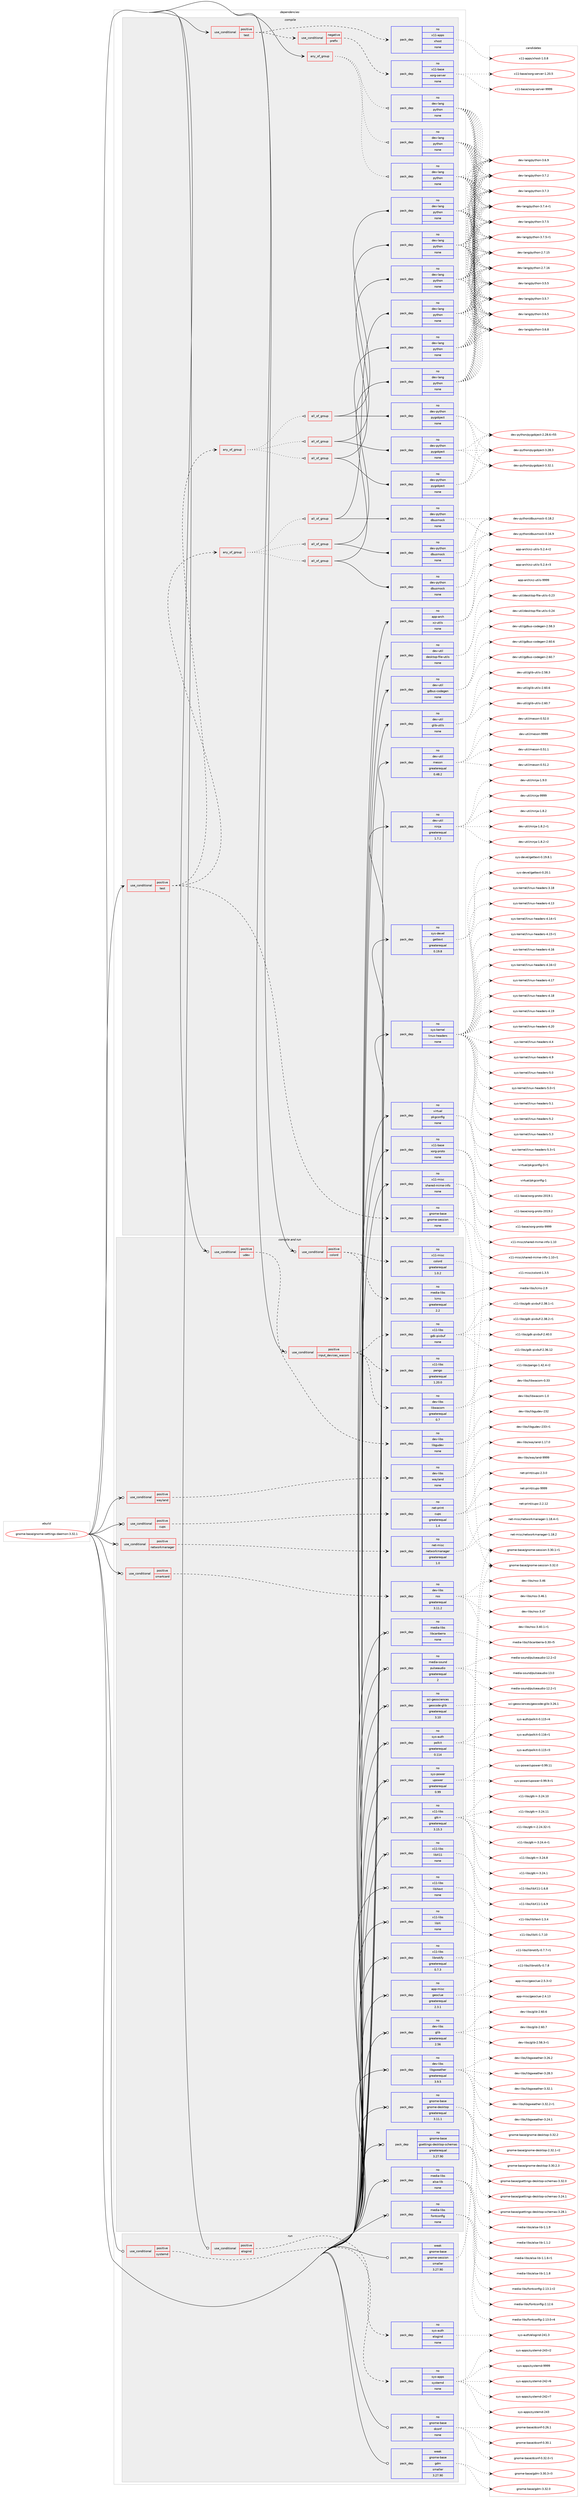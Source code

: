 digraph prolog {

# *************
# Graph options
# *************

newrank=true;
concentrate=true;
compound=true;
graph [rankdir=LR,fontname=Helvetica,fontsize=10,ranksep=1.5];#, ranksep=2.5, nodesep=0.2];
edge  [arrowhead=vee];
node  [fontname=Helvetica,fontsize=10];

# **********
# The ebuild
# **********

subgraph cluster_leftcol {
color=gray;
rank=same;
label=<<i>ebuild</i>>;
id [label="gnome-base/gnome-settings-daemon-3.32.1", color=red, width=4, href="../gnome-base/gnome-settings-daemon-3.32.1.svg"];
}

# ****************
# The dependencies
# ****************

subgraph cluster_midcol {
color=gray;
label=<<i>dependencies</i>>;
subgraph cluster_compile {
fillcolor="#eeeeee";
style=filled;
label=<<i>compile</i>>;
subgraph any12165 {
dependency745780 [label=<<TABLE BORDER="0" CELLBORDER="1" CELLSPACING="0" CELLPADDING="4"><TR><TD CELLPADDING="10">any_of_group</TD></TR></TABLE>>, shape=none, color=red];subgraph pack547663 {
dependency745781 [label=<<TABLE BORDER="0" CELLBORDER="1" CELLSPACING="0" CELLPADDING="4" WIDTH="220"><TR><TD ROWSPAN="6" CELLPADDING="30">pack_dep</TD></TR><TR><TD WIDTH="110">no</TD></TR><TR><TD>dev-lang</TD></TR><TR><TD>python</TD></TR><TR><TD>none</TD></TR><TR><TD></TD></TR></TABLE>>, shape=none, color=blue];
}
dependency745780:e -> dependency745781:w [weight=20,style="dotted",arrowhead="oinv"];
subgraph pack547664 {
dependency745782 [label=<<TABLE BORDER="0" CELLBORDER="1" CELLSPACING="0" CELLPADDING="4" WIDTH="220"><TR><TD ROWSPAN="6" CELLPADDING="30">pack_dep</TD></TR><TR><TD WIDTH="110">no</TD></TR><TR><TD>dev-lang</TD></TR><TR><TD>python</TD></TR><TR><TD>none</TD></TR><TR><TD></TD></TR></TABLE>>, shape=none, color=blue];
}
dependency745780:e -> dependency745782:w [weight=20,style="dotted",arrowhead="oinv"];
subgraph pack547665 {
dependency745783 [label=<<TABLE BORDER="0" CELLBORDER="1" CELLSPACING="0" CELLPADDING="4" WIDTH="220"><TR><TD ROWSPAN="6" CELLPADDING="30">pack_dep</TD></TR><TR><TD WIDTH="110">no</TD></TR><TR><TD>dev-lang</TD></TR><TR><TD>python</TD></TR><TR><TD>none</TD></TR><TR><TD></TD></TR></TABLE>>, shape=none, color=blue];
}
dependency745780:e -> dependency745783:w [weight=20,style="dotted",arrowhead="oinv"];
}
id:e -> dependency745780:w [weight=20,style="solid",arrowhead="vee"];
subgraph cond185565 {
dependency745784 [label=<<TABLE BORDER="0" CELLBORDER="1" CELLSPACING="0" CELLPADDING="4"><TR><TD ROWSPAN="3" CELLPADDING="10">use_conditional</TD></TR><TR><TD>positive</TD></TR><TR><TD>test</TD></TR></TABLE>>, shape=none, color=red];
subgraph any12166 {
dependency745785 [label=<<TABLE BORDER="0" CELLBORDER="1" CELLSPACING="0" CELLPADDING="4"><TR><TD CELLPADDING="10">any_of_group</TD></TR></TABLE>>, shape=none, color=red];subgraph all390 {
dependency745786 [label=<<TABLE BORDER="0" CELLBORDER="1" CELLSPACING="0" CELLPADDING="4"><TR><TD CELLPADDING="10">all_of_group</TD></TR></TABLE>>, shape=none, color=red];subgraph pack547666 {
dependency745787 [label=<<TABLE BORDER="0" CELLBORDER="1" CELLSPACING="0" CELLPADDING="4" WIDTH="220"><TR><TD ROWSPAN="6" CELLPADDING="30">pack_dep</TD></TR><TR><TD WIDTH="110">no</TD></TR><TR><TD>dev-lang</TD></TR><TR><TD>python</TD></TR><TR><TD>none</TD></TR><TR><TD></TD></TR></TABLE>>, shape=none, color=blue];
}
dependency745786:e -> dependency745787:w [weight=20,style="solid",arrowhead="inv"];
subgraph pack547667 {
dependency745788 [label=<<TABLE BORDER="0" CELLBORDER="1" CELLSPACING="0" CELLPADDING="4" WIDTH="220"><TR><TD ROWSPAN="6" CELLPADDING="30">pack_dep</TD></TR><TR><TD WIDTH="110">no</TD></TR><TR><TD>dev-python</TD></TR><TR><TD>pygobject</TD></TR><TR><TD>none</TD></TR><TR><TD></TD></TR></TABLE>>, shape=none, color=blue];
}
dependency745786:e -> dependency745788:w [weight=20,style="solid",arrowhead="inv"];
}
dependency745785:e -> dependency745786:w [weight=20,style="dotted",arrowhead="oinv"];
subgraph all391 {
dependency745789 [label=<<TABLE BORDER="0" CELLBORDER="1" CELLSPACING="0" CELLPADDING="4"><TR><TD CELLPADDING="10">all_of_group</TD></TR></TABLE>>, shape=none, color=red];subgraph pack547668 {
dependency745790 [label=<<TABLE BORDER="0" CELLBORDER="1" CELLSPACING="0" CELLPADDING="4" WIDTH="220"><TR><TD ROWSPAN="6" CELLPADDING="30">pack_dep</TD></TR><TR><TD WIDTH="110">no</TD></TR><TR><TD>dev-lang</TD></TR><TR><TD>python</TD></TR><TR><TD>none</TD></TR><TR><TD></TD></TR></TABLE>>, shape=none, color=blue];
}
dependency745789:e -> dependency745790:w [weight=20,style="solid",arrowhead="inv"];
subgraph pack547669 {
dependency745791 [label=<<TABLE BORDER="0" CELLBORDER="1" CELLSPACING="0" CELLPADDING="4" WIDTH="220"><TR><TD ROWSPAN="6" CELLPADDING="30">pack_dep</TD></TR><TR><TD WIDTH="110">no</TD></TR><TR><TD>dev-python</TD></TR><TR><TD>pygobject</TD></TR><TR><TD>none</TD></TR><TR><TD></TD></TR></TABLE>>, shape=none, color=blue];
}
dependency745789:e -> dependency745791:w [weight=20,style="solid",arrowhead="inv"];
}
dependency745785:e -> dependency745789:w [weight=20,style="dotted",arrowhead="oinv"];
subgraph all392 {
dependency745792 [label=<<TABLE BORDER="0" CELLBORDER="1" CELLSPACING="0" CELLPADDING="4"><TR><TD CELLPADDING="10">all_of_group</TD></TR></TABLE>>, shape=none, color=red];subgraph pack547670 {
dependency745793 [label=<<TABLE BORDER="0" CELLBORDER="1" CELLSPACING="0" CELLPADDING="4" WIDTH="220"><TR><TD ROWSPAN="6" CELLPADDING="30">pack_dep</TD></TR><TR><TD WIDTH="110">no</TD></TR><TR><TD>dev-lang</TD></TR><TR><TD>python</TD></TR><TR><TD>none</TD></TR><TR><TD></TD></TR></TABLE>>, shape=none, color=blue];
}
dependency745792:e -> dependency745793:w [weight=20,style="solid",arrowhead="inv"];
subgraph pack547671 {
dependency745794 [label=<<TABLE BORDER="0" CELLBORDER="1" CELLSPACING="0" CELLPADDING="4" WIDTH="220"><TR><TD ROWSPAN="6" CELLPADDING="30">pack_dep</TD></TR><TR><TD WIDTH="110">no</TD></TR><TR><TD>dev-python</TD></TR><TR><TD>pygobject</TD></TR><TR><TD>none</TD></TR><TR><TD></TD></TR></TABLE>>, shape=none, color=blue];
}
dependency745792:e -> dependency745794:w [weight=20,style="solid",arrowhead="inv"];
}
dependency745785:e -> dependency745792:w [weight=20,style="dotted",arrowhead="oinv"];
}
dependency745784:e -> dependency745785:w [weight=20,style="dashed",arrowhead="vee"];
subgraph any12167 {
dependency745795 [label=<<TABLE BORDER="0" CELLBORDER="1" CELLSPACING="0" CELLPADDING="4"><TR><TD CELLPADDING="10">any_of_group</TD></TR></TABLE>>, shape=none, color=red];subgraph all393 {
dependency745796 [label=<<TABLE BORDER="0" CELLBORDER="1" CELLSPACING="0" CELLPADDING="4"><TR><TD CELLPADDING="10">all_of_group</TD></TR></TABLE>>, shape=none, color=red];subgraph pack547672 {
dependency745797 [label=<<TABLE BORDER="0" CELLBORDER="1" CELLSPACING="0" CELLPADDING="4" WIDTH="220"><TR><TD ROWSPAN="6" CELLPADDING="30">pack_dep</TD></TR><TR><TD WIDTH="110">no</TD></TR><TR><TD>dev-lang</TD></TR><TR><TD>python</TD></TR><TR><TD>none</TD></TR><TR><TD></TD></TR></TABLE>>, shape=none, color=blue];
}
dependency745796:e -> dependency745797:w [weight=20,style="solid",arrowhead="inv"];
subgraph pack547673 {
dependency745798 [label=<<TABLE BORDER="0" CELLBORDER="1" CELLSPACING="0" CELLPADDING="4" WIDTH="220"><TR><TD ROWSPAN="6" CELLPADDING="30">pack_dep</TD></TR><TR><TD WIDTH="110">no</TD></TR><TR><TD>dev-python</TD></TR><TR><TD>dbusmock</TD></TR><TR><TD>none</TD></TR><TR><TD></TD></TR></TABLE>>, shape=none, color=blue];
}
dependency745796:e -> dependency745798:w [weight=20,style="solid",arrowhead="inv"];
}
dependency745795:e -> dependency745796:w [weight=20,style="dotted",arrowhead="oinv"];
subgraph all394 {
dependency745799 [label=<<TABLE BORDER="0" CELLBORDER="1" CELLSPACING="0" CELLPADDING="4"><TR><TD CELLPADDING="10">all_of_group</TD></TR></TABLE>>, shape=none, color=red];subgraph pack547674 {
dependency745800 [label=<<TABLE BORDER="0" CELLBORDER="1" CELLSPACING="0" CELLPADDING="4" WIDTH="220"><TR><TD ROWSPAN="6" CELLPADDING="30">pack_dep</TD></TR><TR><TD WIDTH="110">no</TD></TR><TR><TD>dev-lang</TD></TR><TR><TD>python</TD></TR><TR><TD>none</TD></TR><TR><TD></TD></TR></TABLE>>, shape=none, color=blue];
}
dependency745799:e -> dependency745800:w [weight=20,style="solid",arrowhead="inv"];
subgraph pack547675 {
dependency745801 [label=<<TABLE BORDER="0" CELLBORDER="1" CELLSPACING="0" CELLPADDING="4" WIDTH="220"><TR><TD ROWSPAN="6" CELLPADDING="30">pack_dep</TD></TR><TR><TD WIDTH="110">no</TD></TR><TR><TD>dev-python</TD></TR><TR><TD>dbusmock</TD></TR><TR><TD>none</TD></TR><TR><TD></TD></TR></TABLE>>, shape=none, color=blue];
}
dependency745799:e -> dependency745801:w [weight=20,style="solid",arrowhead="inv"];
}
dependency745795:e -> dependency745799:w [weight=20,style="dotted",arrowhead="oinv"];
subgraph all395 {
dependency745802 [label=<<TABLE BORDER="0" CELLBORDER="1" CELLSPACING="0" CELLPADDING="4"><TR><TD CELLPADDING="10">all_of_group</TD></TR></TABLE>>, shape=none, color=red];subgraph pack547676 {
dependency745803 [label=<<TABLE BORDER="0" CELLBORDER="1" CELLSPACING="0" CELLPADDING="4" WIDTH="220"><TR><TD ROWSPAN="6" CELLPADDING="30">pack_dep</TD></TR><TR><TD WIDTH="110">no</TD></TR><TR><TD>dev-lang</TD></TR><TR><TD>python</TD></TR><TR><TD>none</TD></TR><TR><TD></TD></TR></TABLE>>, shape=none, color=blue];
}
dependency745802:e -> dependency745803:w [weight=20,style="solid",arrowhead="inv"];
subgraph pack547677 {
dependency745804 [label=<<TABLE BORDER="0" CELLBORDER="1" CELLSPACING="0" CELLPADDING="4" WIDTH="220"><TR><TD ROWSPAN="6" CELLPADDING="30">pack_dep</TD></TR><TR><TD WIDTH="110">no</TD></TR><TR><TD>dev-python</TD></TR><TR><TD>dbusmock</TD></TR><TR><TD>none</TD></TR><TR><TD></TD></TR></TABLE>>, shape=none, color=blue];
}
dependency745802:e -> dependency745804:w [weight=20,style="solid",arrowhead="inv"];
}
dependency745795:e -> dependency745802:w [weight=20,style="dotted",arrowhead="oinv"];
}
dependency745784:e -> dependency745795:w [weight=20,style="dashed",arrowhead="vee"];
subgraph pack547678 {
dependency745805 [label=<<TABLE BORDER="0" CELLBORDER="1" CELLSPACING="0" CELLPADDING="4" WIDTH="220"><TR><TD ROWSPAN="6" CELLPADDING="30">pack_dep</TD></TR><TR><TD WIDTH="110">no</TD></TR><TR><TD>gnome-base</TD></TR><TR><TD>gnome-session</TD></TR><TR><TD>none</TD></TR><TR><TD></TD></TR></TABLE>>, shape=none, color=blue];
}
dependency745784:e -> dependency745805:w [weight=20,style="dashed",arrowhead="vee"];
}
id:e -> dependency745784:w [weight=20,style="solid",arrowhead="vee"];
subgraph cond185566 {
dependency745806 [label=<<TABLE BORDER="0" CELLBORDER="1" CELLSPACING="0" CELLPADDING="4"><TR><TD ROWSPAN="3" CELLPADDING="10">use_conditional</TD></TR><TR><TD>positive</TD></TR><TR><TD>test</TD></TR></TABLE>>, shape=none, color=red];
subgraph cond185567 {
dependency745807 [label=<<TABLE BORDER="0" CELLBORDER="1" CELLSPACING="0" CELLPADDING="4"><TR><TD ROWSPAN="3" CELLPADDING="10">use_conditional</TD></TR><TR><TD>negative</TD></TR><TR><TD>prefix</TD></TR></TABLE>>, shape=none, color=red];
subgraph pack547679 {
dependency745808 [label=<<TABLE BORDER="0" CELLBORDER="1" CELLSPACING="0" CELLPADDING="4" WIDTH="220"><TR><TD ROWSPAN="6" CELLPADDING="30">pack_dep</TD></TR><TR><TD WIDTH="110">no</TD></TR><TR><TD>x11-base</TD></TR><TR><TD>xorg-server</TD></TR><TR><TD>none</TD></TR><TR><TD></TD></TR></TABLE>>, shape=none, color=blue];
}
dependency745807:e -> dependency745808:w [weight=20,style="dashed",arrowhead="vee"];
}
dependency745806:e -> dependency745807:w [weight=20,style="dashed",arrowhead="vee"];
subgraph pack547680 {
dependency745809 [label=<<TABLE BORDER="0" CELLBORDER="1" CELLSPACING="0" CELLPADDING="4" WIDTH="220"><TR><TD ROWSPAN="6" CELLPADDING="30">pack_dep</TD></TR><TR><TD WIDTH="110">no</TD></TR><TR><TD>x11-apps</TD></TR><TR><TD>xhost</TD></TR><TR><TD>none</TD></TR><TR><TD></TD></TR></TABLE>>, shape=none, color=blue];
}
dependency745806:e -> dependency745809:w [weight=20,style="dashed",arrowhead="vee"];
}
id:e -> dependency745806:w [weight=20,style="solid",arrowhead="vee"];
subgraph pack547681 {
dependency745810 [label=<<TABLE BORDER="0" CELLBORDER="1" CELLSPACING="0" CELLPADDING="4" WIDTH="220"><TR><TD ROWSPAN="6" CELLPADDING="30">pack_dep</TD></TR><TR><TD WIDTH="110">no</TD></TR><TR><TD>app-arch</TD></TR><TR><TD>xz-utils</TD></TR><TR><TD>none</TD></TR><TR><TD></TD></TR></TABLE>>, shape=none, color=blue];
}
id:e -> dependency745810:w [weight=20,style="solid",arrowhead="vee"];
subgraph pack547682 {
dependency745811 [label=<<TABLE BORDER="0" CELLBORDER="1" CELLSPACING="0" CELLPADDING="4" WIDTH="220"><TR><TD ROWSPAN="6" CELLPADDING="30">pack_dep</TD></TR><TR><TD WIDTH="110">no</TD></TR><TR><TD>dev-util</TD></TR><TR><TD>desktop-file-utils</TD></TR><TR><TD>none</TD></TR><TR><TD></TD></TR></TABLE>>, shape=none, color=blue];
}
id:e -> dependency745811:w [weight=20,style="solid",arrowhead="vee"];
subgraph pack547683 {
dependency745812 [label=<<TABLE BORDER="0" CELLBORDER="1" CELLSPACING="0" CELLPADDING="4" WIDTH="220"><TR><TD ROWSPAN="6" CELLPADDING="30">pack_dep</TD></TR><TR><TD WIDTH="110">no</TD></TR><TR><TD>dev-util</TD></TR><TR><TD>gdbus-codegen</TD></TR><TR><TD>none</TD></TR><TR><TD></TD></TR></TABLE>>, shape=none, color=blue];
}
id:e -> dependency745812:w [weight=20,style="solid",arrowhead="vee"];
subgraph pack547684 {
dependency745813 [label=<<TABLE BORDER="0" CELLBORDER="1" CELLSPACING="0" CELLPADDING="4" WIDTH="220"><TR><TD ROWSPAN="6" CELLPADDING="30">pack_dep</TD></TR><TR><TD WIDTH="110">no</TD></TR><TR><TD>dev-util</TD></TR><TR><TD>glib-utils</TD></TR><TR><TD>none</TD></TR><TR><TD></TD></TR></TABLE>>, shape=none, color=blue];
}
id:e -> dependency745813:w [weight=20,style="solid",arrowhead="vee"];
subgraph pack547685 {
dependency745814 [label=<<TABLE BORDER="0" CELLBORDER="1" CELLSPACING="0" CELLPADDING="4" WIDTH="220"><TR><TD ROWSPAN="6" CELLPADDING="30">pack_dep</TD></TR><TR><TD WIDTH="110">no</TD></TR><TR><TD>dev-util</TD></TR><TR><TD>meson</TD></TR><TR><TD>greaterequal</TD></TR><TR><TD>0.48.2</TD></TR></TABLE>>, shape=none, color=blue];
}
id:e -> dependency745814:w [weight=20,style="solid",arrowhead="vee"];
subgraph pack547686 {
dependency745815 [label=<<TABLE BORDER="0" CELLBORDER="1" CELLSPACING="0" CELLPADDING="4" WIDTH="220"><TR><TD ROWSPAN="6" CELLPADDING="30">pack_dep</TD></TR><TR><TD WIDTH="110">no</TD></TR><TR><TD>dev-util</TD></TR><TR><TD>ninja</TD></TR><TR><TD>greaterequal</TD></TR><TR><TD>1.7.2</TD></TR></TABLE>>, shape=none, color=blue];
}
id:e -> dependency745815:w [weight=20,style="solid",arrowhead="vee"];
subgraph pack547687 {
dependency745816 [label=<<TABLE BORDER="0" CELLBORDER="1" CELLSPACING="0" CELLPADDING="4" WIDTH="220"><TR><TD ROWSPAN="6" CELLPADDING="30">pack_dep</TD></TR><TR><TD WIDTH="110">no</TD></TR><TR><TD>sys-devel</TD></TR><TR><TD>gettext</TD></TR><TR><TD>greaterequal</TD></TR><TR><TD>0.19.8</TD></TR></TABLE>>, shape=none, color=blue];
}
id:e -> dependency745816:w [weight=20,style="solid",arrowhead="vee"];
subgraph pack547688 {
dependency745817 [label=<<TABLE BORDER="0" CELLBORDER="1" CELLSPACING="0" CELLPADDING="4" WIDTH="220"><TR><TD ROWSPAN="6" CELLPADDING="30">pack_dep</TD></TR><TR><TD WIDTH="110">no</TD></TR><TR><TD>sys-kernel</TD></TR><TR><TD>linux-headers</TD></TR><TR><TD>none</TD></TR><TR><TD></TD></TR></TABLE>>, shape=none, color=blue];
}
id:e -> dependency745817:w [weight=20,style="solid",arrowhead="vee"];
subgraph pack547689 {
dependency745818 [label=<<TABLE BORDER="0" CELLBORDER="1" CELLSPACING="0" CELLPADDING="4" WIDTH="220"><TR><TD ROWSPAN="6" CELLPADDING="30">pack_dep</TD></TR><TR><TD WIDTH="110">no</TD></TR><TR><TD>virtual</TD></TR><TR><TD>pkgconfig</TD></TR><TR><TD>none</TD></TR><TR><TD></TD></TR></TABLE>>, shape=none, color=blue];
}
id:e -> dependency745818:w [weight=20,style="solid",arrowhead="vee"];
subgraph pack547690 {
dependency745819 [label=<<TABLE BORDER="0" CELLBORDER="1" CELLSPACING="0" CELLPADDING="4" WIDTH="220"><TR><TD ROWSPAN="6" CELLPADDING="30">pack_dep</TD></TR><TR><TD WIDTH="110">no</TD></TR><TR><TD>x11-base</TD></TR><TR><TD>xorg-proto</TD></TR><TR><TD>none</TD></TR><TR><TD></TD></TR></TABLE>>, shape=none, color=blue];
}
id:e -> dependency745819:w [weight=20,style="solid",arrowhead="vee"];
subgraph pack547691 {
dependency745820 [label=<<TABLE BORDER="0" CELLBORDER="1" CELLSPACING="0" CELLPADDING="4" WIDTH="220"><TR><TD ROWSPAN="6" CELLPADDING="30">pack_dep</TD></TR><TR><TD WIDTH="110">no</TD></TR><TR><TD>x11-misc</TD></TR><TR><TD>shared-mime-info</TD></TR><TR><TD>none</TD></TR><TR><TD></TD></TR></TABLE>>, shape=none, color=blue];
}
id:e -> dependency745820:w [weight=20,style="solid",arrowhead="vee"];
}
subgraph cluster_compileandrun {
fillcolor="#eeeeee";
style=filled;
label=<<i>compile and run</i>>;
subgraph cond185568 {
dependency745821 [label=<<TABLE BORDER="0" CELLBORDER="1" CELLSPACING="0" CELLPADDING="4"><TR><TD ROWSPAN="3" CELLPADDING="10">use_conditional</TD></TR><TR><TD>positive</TD></TR><TR><TD>colord</TD></TR></TABLE>>, shape=none, color=red];
subgraph pack547692 {
dependency745822 [label=<<TABLE BORDER="0" CELLBORDER="1" CELLSPACING="0" CELLPADDING="4" WIDTH="220"><TR><TD ROWSPAN="6" CELLPADDING="30">pack_dep</TD></TR><TR><TD WIDTH="110">no</TD></TR><TR><TD>x11-misc</TD></TR><TR><TD>colord</TD></TR><TR><TD>greaterequal</TD></TR><TR><TD>1.0.2</TD></TR></TABLE>>, shape=none, color=blue];
}
dependency745821:e -> dependency745822:w [weight=20,style="dashed",arrowhead="vee"];
subgraph pack547693 {
dependency745823 [label=<<TABLE BORDER="0" CELLBORDER="1" CELLSPACING="0" CELLPADDING="4" WIDTH="220"><TR><TD ROWSPAN="6" CELLPADDING="30">pack_dep</TD></TR><TR><TD WIDTH="110">no</TD></TR><TR><TD>media-libs</TD></TR><TR><TD>lcms</TD></TR><TR><TD>greaterequal</TD></TR><TR><TD>2.2</TD></TR></TABLE>>, shape=none, color=blue];
}
dependency745821:e -> dependency745823:w [weight=20,style="dashed",arrowhead="vee"];
}
id:e -> dependency745821:w [weight=20,style="solid",arrowhead="odotvee"];
subgraph cond185569 {
dependency745824 [label=<<TABLE BORDER="0" CELLBORDER="1" CELLSPACING="0" CELLPADDING="4"><TR><TD ROWSPAN="3" CELLPADDING="10">use_conditional</TD></TR><TR><TD>positive</TD></TR><TR><TD>cups</TD></TR></TABLE>>, shape=none, color=red];
subgraph pack547694 {
dependency745825 [label=<<TABLE BORDER="0" CELLBORDER="1" CELLSPACING="0" CELLPADDING="4" WIDTH="220"><TR><TD ROWSPAN="6" CELLPADDING="30">pack_dep</TD></TR><TR><TD WIDTH="110">no</TD></TR><TR><TD>net-print</TD></TR><TR><TD>cups</TD></TR><TR><TD>greaterequal</TD></TR><TR><TD>1.4</TD></TR></TABLE>>, shape=none, color=blue];
}
dependency745824:e -> dependency745825:w [weight=20,style="dashed",arrowhead="vee"];
}
id:e -> dependency745824:w [weight=20,style="solid",arrowhead="odotvee"];
subgraph cond185570 {
dependency745826 [label=<<TABLE BORDER="0" CELLBORDER="1" CELLSPACING="0" CELLPADDING="4"><TR><TD ROWSPAN="3" CELLPADDING="10">use_conditional</TD></TR><TR><TD>positive</TD></TR><TR><TD>input_devices_wacom</TD></TR></TABLE>>, shape=none, color=red];
subgraph pack547695 {
dependency745827 [label=<<TABLE BORDER="0" CELLBORDER="1" CELLSPACING="0" CELLPADDING="4" WIDTH="220"><TR><TD ROWSPAN="6" CELLPADDING="30">pack_dep</TD></TR><TR><TD WIDTH="110">no</TD></TR><TR><TD>dev-libs</TD></TR><TR><TD>libwacom</TD></TR><TR><TD>greaterequal</TD></TR><TR><TD>0.7</TD></TR></TABLE>>, shape=none, color=blue];
}
dependency745826:e -> dependency745827:w [weight=20,style="dashed",arrowhead="vee"];
subgraph pack547696 {
dependency745828 [label=<<TABLE BORDER="0" CELLBORDER="1" CELLSPACING="0" CELLPADDING="4" WIDTH="220"><TR><TD ROWSPAN="6" CELLPADDING="30">pack_dep</TD></TR><TR><TD WIDTH="110">no</TD></TR><TR><TD>x11-libs</TD></TR><TR><TD>pango</TD></TR><TR><TD>greaterequal</TD></TR><TR><TD>1.20.0</TD></TR></TABLE>>, shape=none, color=blue];
}
dependency745826:e -> dependency745828:w [weight=20,style="dashed",arrowhead="vee"];
subgraph pack547697 {
dependency745829 [label=<<TABLE BORDER="0" CELLBORDER="1" CELLSPACING="0" CELLPADDING="4" WIDTH="220"><TR><TD ROWSPAN="6" CELLPADDING="30">pack_dep</TD></TR><TR><TD WIDTH="110">no</TD></TR><TR><TD>x11-libs</TD></TR><TR><TD>gdk-pixbuf</TD></TR><TR><TD>none</TD></TR><TR><TD></TD></TR></TABLE>>, shape=none, color=blue];
}
dependency745826:e -> dependency745829:w [weight=20,style="dashed",arrowhead="vee"];
}
id:e -> dependency745826:w [weight=20,style="solid",arrowhead="odotvee"];
subgraph cond185571 {
dependency745830 [label=<<TABLE BORDER="0" CELLBORDER="1" CELLSPACING="0" CELLPADDING="4"><TR><TD ROWSPAN="3" CELLPADDING="10">use_conditional</TD></TR><TR><TD>positive</TD></TR><TR><TD>networkmanager</TD></TR></TABLE>>, shape=none, color=red];
subgraph pack547698 {
dependency745831 [label=<<TABLE BORDER="0" CELLBORDER="1" CELLSPACING="0" CELLPADDING="4" WIDTH="220"><TR><TD ROWSPAN="6" CELLPADDING="30">pack_dep</TD></TR><TR><TD WIDTH="110">no</TD></TR><TR><TD>net-misc</TD></TR><TR><TD>networkmanager</TD></TR><TR><TD>greaterequal</TD></TR><TR><TD>1.0</TD></TR></TABLE>>, shape=none, color=blue];
}
dependency745830:e -> dependency745831:w [weight=20,style="dashed",arrowhead="vee"];
}
id:e -> dependency745830:w [weight=20,style="solid",arrowhead="odotvee"];
subgraph cond185572 {
dependency745832 [label=<<TABLE BORDER="0" CELLBORDER="1" CELLSPACING="0" CELLPADDING="4"><TR><TD ROWSPAN="3" CELLPADDING="10">use_conditional</TD></TR><TR><TD>positive</TD></TR><TR><TD>smartcard</TD></TR></TABLE>>, shape=none, color=red];
subgraph pack547699 {
dependency745833 [label=<<TABLE BORDER="0" CELLBORDER="1" CELLSPACING="0" CELLPADDING="4" WIDTH="220"><TR><TD ROWSPAN="6" CELLPADDING="30">pack_dep</TD></TR><TR><TD WIDTH="110">no</TD></TR><TR><TD>dev-libs</TD></TR><TR><TD>nss</TD></TR><TR><TD>greaterequal</TD></TR><TR><TD>3.11.2</TD></TR></TABLE>>, shape=none, color=blue];
}
dependency745832:e -> dependency745833:w [weight=20,style="dashed",arrowhead="vee"];
}
id:e -> dependency745832:w [weight=20,style="solid",arrowhead="odotvee"];
subgraph cond185573 {
dependency745834 [label=<<TABLE BORDER="0" CELLBORDER="1" CELLSPACING="0" CELLPADDING="4"><TR><TD ROWSPAN="3" CELLPADDING="10">use_conditional</TD></TR><TR><TD>positive</TD></TR><TR><TD>udev</TD></TR></TABLE>>, shape=none, color=red];
subgraph pack547700 {
dependency745835 [label=<<TABLE BORDER="0" CELLBORDER="1" CELLSPACING="0" CELLPADDING="4" WIDTH="220"><TR><TD ROWSPAN="6" CELLPADDING="30">pack_dep</TD></TR><TR><TD WIDTH="110">no</TD></TR><TR><TD>dev-libs</TD></TR><TR><TD>libgudev</TD></TR><TR><TD>none</TD></TR><TR><TD></TD></TR></TABLE>>, shape=none, color=blue];
}
dependency745834:e -> dependency745835:w [weight=20,style="dashed",arrowhead="vee"];
}
id:e -> dependency745834:w [weight=20,style="solid",arrowhead="odotvee"];
subgraph cond185574 {
dependency745836 [label=<<TABLE BORDER="0" CELLBORDER="1" CELLSPACING="0" CELLPADDING="4"><TR><TD ROWSPAN="3" CELLPADDING="10">use_conditional</TD></TR><TR><TD>positive</TD></TR><TR><TD>wayland</TD></TR></TABLE>>, shape=none, color=red];
subgraph pack547701 {
dependency745837 [label=<<TABLE BORDER="0" CELLBORDER="1" CELLSPACING="0" CELLPADDING="4" WIDTH="220"><TR><TD ROWSPAN="6" CELLPADDING="30">pack_dep</TD></TR><TR><TD WIDTH="110">no</TD></TR><TR><TD>dev-libs</TD></TR><TR><TD>wayland</TD></TR><TR><TD>none</TD></TR><TR><TD></TD></TR></TABLE>>, shape=none, color=blue];
}
dependency745836:e -> dependency745837:w [weight=20,style="dashed",arrowhead="vee"];
}
id:e -> dependency745836:w [weight=20,style="solid",arrowhead="odotvee"];
subgraph pack547702 {
dependency745838 [label=<<TABLE BORDER="0" CELLBORDER="1" CELLSPACING="0" CELLPADDING="4" WIDTH="220"><TR><TD ROWSPAN="6" CELLPADDING="30">pack_dep</TD></TR><TR><TD WIDTH="110">no</TD></TR><TR><TD>app-misc</TD></TR><TR><TD>geoclue</TD></TR><TR><TD>greaterequal</TD></TR><TR><TD>2.3.1</TD></TR></TABLE>>, shape=none, color=blue];
}
id:e -> dependency745838:w [weight=20,style="solid",arrowhead="odotvee"];
subgraph pack547703 {
dependency745839 [label=<<TABLE BORDER="0" CELLBORDER="1" CELLSPACING="0" CELLPADDING="4" WIDTH="220"><TR><TD ROWSPAN="6" CELLPADDING="30">pack_dep</TD></TR><TR><TD WIDTH="110">no</TD></TR><TR><TD>dev-libs</TD></TR><TR><TD>glib</TD></TR><TR><TD>greaterequal</TD></TR><TR><TD>2.56</TD></TR></TABLE>>, shape=none, color=blue];
}
id:e -> dependency745839:w [weight=20,style="solid",arrowhead="odotvee"];
subgraph pack547704 {
dependency745840 [label=<<TABLE BORDER="0" CELLBORDER="1" CELLSPACING="0" CELLPADDING="4" WIDTH="220"><TR><TD ROWSPAN="6" CELLPADDING="30">pack_dep</TD></TR><TR><TD WIDTH="110">no</TD></TR><TR><TD>dev-libs</TD></TR><TR><TD>libgweather</TD></TR><TR><TD>greaterequal</TD></TR><TR><TD>3.9.5</TD></TR></TABLE>>, shape=none, color=blue];
}
id:e -> dependency745840:w [weight=20,style="solid",arrowhead="odotvee"];
subgraph pack547705 {
dependency745841 [label=<<TABLE BORDER="0" CELLBORDER="1" CELLSPACING="0" CELLPADDING="4" WIDTH="220"><TR><TD ROWSPAN="6" CELLPADDING="30">pack_dep</TD></TR><TR><TD WIDTH="110">no</TD></TR><TR><TD>gnome-base</TD></TR><TR><TD>gnome-desktop</TD></TR><TR><TD>greaterequal</TD></TR><TR><TD>3.11.1</TD></TR></TABLE>>, shape=none, color=blue];
}
id:e -> dependency745841:w [weight=20,style="solid",arrowhead="odotvee"];
subgraph pack547706 {
dependency745842 [label=<<TABLE BORDER="0" CELLBORDER="1" CELLSPACING="0" CELLPADDING="4" WIDTH="220"><TR><TD ROWSPAN="6" CELLPADDING="30">pack_dep</TD></TR><TR><TD WIDTH="110">no</TD></TR><TR><TD>gnome-base</TD></TR><TR><TD>gsettings-desktop-schemas</TD></TR><TR><TD>greaterequal</TD></TR><TR><TD>3.27.90</TD></TR></TABLE>>, shape=none, color=blue];
}
id:e -> dependency745842:w [weight=20,style="solid",arrowhead="odotvee"];
subgraph pack547707 {
dependency745843 [label=<<TABLE BORDER="0" CELLBORDER="1" CELLSPACING="0" CELLPADDING="4" WIDTH="220"><TR><TD ROWSPAN="6" CELLPADDING="30">pack_dep</TD></TR><TR><TD WIDTH="110">no</TD></TR><TR><TD>media-libs</TD></TR><TR><TD>alsa-lib</TD></TR><TR><TD>none</TD></TR><TR><TD></TD></TR></TABLE>>, shape=none, color=blue];
}
id:e -> dependency745843:w [weight=20,style="solid",arrowhead="odotvee"];
subgraph pack547708 {
dependency745844 [label=<<TABLE BORDER="0" CELLBORDER="1" CELLSPACING="0" CELLPADDING="4" WIDTH="220"><TR><TD ROWSPAN="6" CELLPADDING="30">pack_dep</TD></TR><TR><TD WIDTH="110">no</TD></TR><TR><TD>media-libs</TD></TR><TR><TD>fontconfig</TD></TR><TR><TD>none</TD></TR><TR><TD></TD></TR></TABLE>>, shape=none, color=blue];
}
id:e -> dependency745844:w [weight=20,style="solid",arrowhead="odotvee"];
subgraph pack547709 {
dependency745845 [label=<<TABLE BORDER="0" CELLBORDER="1" CELLSPACING="0" CELLPADDING="4" WIDTH="220"><TR><TD ROWSPAN="6" CELLPADDING="30">pack_dep</TD></TR><TR><TD WIDTH="110">no</TD></TR><TR><TD>media-libs</TD></TR><TR><TD>libcanberra</TD></TR><TR><TD>none</TD></TR><TR><TD></TD></TR></TABLE>>, shape=none, color=blue];
}
id:e -> dependency745845:w [weight=20,style="solid",arrowhead="odotvee"];
subgraph pack547710 {
dependency745846 [label=<<TABLE BORDER="0" CELLBORDER="1" CELLSPACING="0" CELLPADDING="4" WIDTH="220"><TR><TD ROWSPAN="6" CELLPADDING="30">pack_dep</TD></TR><TR><TD WIDTH="110">no</TD></TR><TR><TD>media-sound</TD></TR><TR><TD>pulseaudio</TD></TR><TR><TD>greaterequal</TD></TR><TR><TD>2</TD></TR></TABLE>>, shape=none, color=blue];
}
id:e -> dependency745846:w [weight=20,style="solid",arrowhead="odotvee"];
subgraph pack547711 {
dependency745847 [label=<<TABLE BORDER="0" CELLBORDER="1" CELLSPACING="0" CELLPADDING="4" WIDTH="220"><TR><TD ROWSPAN="6" CELLPADDING="30">pack_dep</TD></TR><TR><TD WIDTH="110">no</TD></TR><TR><TD>sci-geosciences</TD></TR><TR><TD>geocode-glib</TD></TR><TR><TD>greaterequal</TD></TR><TR><TD>3.10</TD></TR></TABLE>>, shape=none, color=blue];
}
id:e -> dependency745847:w [weight=20,style="solid",arrowhead="odotvee"];
subgraph pack547712 {
dependency745848 [label=<<TABLE BORDER="0" CELLBORDER="1" CELLSPACING="0" CELLPADDING="4" WIDTH="220"><TR><TD ROWSPAN="6" CELLPADDING="30">pack_dep</TD></TR><TR><TD WIDTH="110">no</TD></TR><TR><TD>sys-auth</TD></TR><TR><TD>polkit</TD></TR><TR><TD>greaterequal</TD></TR><TR><TD>0.114</TD></TR></TABLE>>, shape=none, color=blue];
}
id:e -> dependency745848:w [weight=20,style="solid",arrowhead="odotvee"];
subgraph pack547713 {
dependency745849 [label=<<TABLE BORDER="0" CELLBORDER="1" CELLSPACING="0" CELLPADDING="4" WIDTH="220"><TR><TD ROWSPAN="6" CELLPADDING="30">pack_dep</TD></TR><TR><TD WIDTH="110">no</TD></TR><TR><TD>sys-power</TD></TR><TR><TD>upower</TD></TR><TR><TD>greaterequal</TD></TR><TR><TD>0.99</TD></TR></TABLE>>, shape=none, color=blue];
}
id:e -> dependency745849:w [weight=20,style="solid",arrowhead="odotvee"];
subgraph pack547714 {
dependency745850 [label=<<TABLE BORDER="0" CELLBORDER="1" CELLSPACING="0" CELLPADDING="4" WIDTH="220"><TR><TD ROWSPAN="6" CELLPADDING="30">pack_dep</TD></TR><TR><TD WIDTH="110">no</TD></TR><TR><TD>x11-libs</TD></TR><TR><TD>gtk+</TD></TR><TR><TD>greaterequal</TD></TR><TR><TD>3.15.3</TD></TR></TABLE>>, shape=none, color=blue];
}
id:e -> dependency745850:w [weight=20,style="solid",arrowhead="odotvee"];
subgraph pack547715 {
dependency745851 [label=<<TABLE BORDER="0" CELLBORDER="1" CELLSPACING="0" CELLPADDING="4" WIDTH="220"><TR><TD ROWSPAN="6" CELLPADDING="30">pack_dep</TD></TR><TR><TD WIDTH="110">no</TD></TR><TR><TD>x11-libs</TD></TR><TR><TD>libX11</TD></TR><TR><TD>none</TD></TR><TR><TD></TD></TR></TABLE>>, shape=none, color=blue];
}
id:e -> dependency745851:w [weight=20,style="solid",arrowhead="odotvee"];
subgraph pack547716 {
dependency745852 [label=<<TABLE BORDER="0" CELLBORDER="1" CELLSPACING="0" CELLPADDING="4" WIDTH="220"><TR><TD ROWSPAN="6" CELLPADDING="30">pack_dep</TD></TR><TR><TD WIDTH="110">no</TD></TR><TR><TD>x11-libs</TD></TR><TR><TD>libXext</TD></TR><TR><TD>none</TD></TR><TR><TD></TD></TR></TABLE>>, shape=none, color=blue];
}
id:e -> dependency745852:w [weight=20,style="solid",arrowhead="odotvee"];
subgraph pack547717 {
dependency745853 [label=<<TABLE BORDER="0" CELLBORDER="1" CELLSPACING="0" CELLPADDING="4" WIDTH="220"><TR><TD ROWSPAN="6" CELLPADDING="30">pack_dep</TD></TR><TR><TD WIDTH="110">no</TD></TR><TR><TD>x11-libs</TD></TR><TR><TD>libXi</TD></TR><TR><TD>none</TD></TR><TR><TD></TD></TR></TABLE>>, shape=none, color=blue];
}
id:e -> dependency745853:w [weight=20,style="solid",arrowhead="odotvee"];
subgraph pack547718 {
dependency745854 [label=<<TABLE BORDER="0" CELLBORDER="1" CELLSPACING="0" CELLPADDING="4" WIDTH="220"><TR><TD ROWSPAN="6" CELLPADDING="30">pack_dep</TD></TR><TR><TD WIDTH="110">no</TD></TR><TR><TD>x11-libs</TD></TR><TR><TD>libnotify</TD></TR><TR><TD>greaterequal</TD></TR><TR><TD>0.7.3</TD></TR></TABLE>>, shape=none, color=blue];
}
id:e -> dependency745854:w [weight=20,style="solid",arrowhead="odotvee"];
}
subgraph cluster_run {
fillcolor="#eeeeee";
style=filled;
label=<<i>run</i>>;
subgraph cond185575 {
dependency745855 [label=<<TABLE BORDER="0" CELLBORDER="1" CELLSPACING="0" CELLPADDING="4"><TR><TD ROWSPAN="3" CELLPADDING="10">use_conditional</TD></TR><TR><TD>positive</TD></TR><TR><TD>elogind</TD></TR></TABLE>>, shape=none, color=red];
subgraph pack547719 {
dependency745856 [label=<<TABLE BORDER="0" CELLBORDER="1" CELLSPACING="0" CELLPADDING="4" WIDTH="220"><TR><TD ROWSPAN="6" CELLPADDING="30">pack_dep</TD></TR><TR><TD WIDTH="110">no</TD></TR><TR><TD>sys-auth</TD></TR><TR><TD>elogind</TD></TR><TR><TD>none</TD></TR><TR><TD></TD></TR></TABLE>>, shape=none, color=blue];
}
dependency745855:e -> dependency745856:w [weight=20,style="dashed",arrowhead="vee"];
}
id:e -> dependency745855:w [weight=20,style="solid",arrowhead="odot"];
subgraph cond185576 {
dependency745857 [label=<<TABLE BORDER="0" CELLBORDER="1" CELLSPACING="0" CELLPADDING="4"><TR><TD ROWSPAN="3" CELLPADDING="10">use_conditional</TD></TR><TR><TD>positive</TD></TR><TR><TD>systemd</TD></TR></TABLE>>, shape=none, color=red];
subgraph pack547720 {
dependency745858 [label=<<TABLE BORDER="0" CELLBORDER="1" CELLSPACING="0" CELLPADDING="4" WIDTH="220"><TR><TD ROWSPAN="6" CELLPADDING="30">pack_dep</TD></TR><TR><TD WIDTH="110">no</TD></TR><TR><TD>sys-apps</TD></TR><TR><TD>systemd</TD></TR><TR><TD>none</TD></TR><TR><TD></TD></TR></TABLE>>, shape=none, color=blue];
}
dependency745857:e -> dependency745858:w [weight=20,style="dashed",arrowhead="vee"];
}
id:e -> dependency745857:w [weight=20,style="solid",arrowhead="odot"];
subgraph pack547721 {
dependency745859 [label=<<TABLE BORDER="0" CELLBORDER="1" CELLSPACING="0" CELLPADDING="4" WIDTH="220"><TR><TD ROWSPAN="6" CELLPADDING="30">pack_dep</TD></TR><TR><TD WIDTH="110">no</TD></TR><TR><TD>gnome-base</TD></TR><TR><TD>dconf</TD></TR><TR><TD>none</TD></TR><TR><TD></TD></TR></TABLE>>, shape=none, color=blue];
}
id:e -> dependency745859:w [weight=20,style="solid",arrowhead="odot"];
subgraph pack547722 {
dependency745860 [label=<<TABLE BORDER="0" CELLBORDER="1" CELLSPACING="0" CELLPADDING="4" WIDTH="220"><TR><TD ROWSPAN="6" CELLPADDING="30">pack_dep</TD></TR><TR><TD WIDTH="110">weak</TD></TR><TR><TD>gnome-base</TD></TR><TR><TD>gdm</TD></TR><TR><TD>smaller</TD></TR><TR><TD>3.27.90</TD></TR></TABLE>>, shape=none, color=blue];
}
id:e -> dependency745860:w [weight=20,style="solid",arrowhead="odot"];
subgraph pack547723 {
dependency745861 [label=<<TABLE BORDER="0" CELLBORDER="1" CELLSPACING="0" CELLPADDING="4" WIDTH="220"><TR><TD ROWSPAN="6" CELLPADDING="30">pack_dep</TD></TR><TR><TD WIDTH="110">weak</TD></TR><TR><TD>gnome-base</TD></TR><TR><TD>gnome-session</TD></TR><TR><TD>smaller</TD></TR><TR><TD>3.27.90</TD></TR></TABLE>>, shape=none, color=blue];
}
id:e -> dependency745861:w [weight=20,style="solid",arrowhead="odot"];
}
}

# **************
# The candidates
# **************

subgraph cluster_choices {
rank=same;
color=gray;
label=<<i>candidates</i>>;

subgraph choice547663 {
color=black;
nodesep=1;
choice10010111845108971101034711212111610411111045504655464953 [label="dev-lang/python-2.7.15", color=red, width=4,href="../dev-lang/python-2.7.15.svg"];
choice10010111845108971101034711212111610411111045504655464954 [label="dev-lang/python-2.7.16", color=red, width=4,href="../dev-lang/python-2.7.16.svg"];
choice100101118451089711010347112121116104111110455146534653 [label="dev-lang/python-3.5.5", color=red, width=4,href="../dev-lang/python-3.5.5.svg"];
choice100101118451089711010347112121116104111110455146534655 [label="dev-lang/python-3.5.7", color=red, width=4,href="../dev-lang/python-3.5.7.svg"];
choice100101118451089711010347112121116104111110455146544653 [label="dev-lang/python-3.6.5", color=red, width=4,href="../dev-lang/python-3.6.5.svg"];
choice100101118451089711010347112121116104111110455146544656 [label="dev-lang/python-3.6.8", color=red, width=4,href="../dev-lang/python-3.6.8.svg"];
choice100101118451089711010347112121116104111110455146544657 [label="dev-lang/python-3.6.9", color=red, width=4,href="../dev-lang/python-3.6.9.svg"];
choice100101118451089711010347112121116104111110455146554650 [label="dev-lang/python-3.7.2", color=red, width=4,href="../dev-lang/python-3.7.2.svg"];
choice100101118451089711010347112121116104111110455146554651 [label="dev-lang/python-3.7.3", color=red, width=4,href="../dev-lang/python-3.7.3.svg"];
choice1001011184510897110103471121211161041111104551465546524511449 [label="dev-lang/python-3.7.4-r1", color=red, width=4,href="../dev-lang/python-3.7.4-r1.svg"];
choice100101118451089711010347112121116104111110455146554653 [label="dev-lang/python-3.7.5", color=red, width=4,href="../dev-lang/python-3.7.5.svg"];
choice1001011184510897110103471121211161041111104551465546534511449 [label="dev-lang/python-3.7.5-r1", color=red, width=4,href="../dev-lang/python-3.7.5-r1.svg"];
dependency745781:e -> choice10010111845108971101034711212111610411111045504655464953:w [style=dotted,weight="100"];
dependency745781:e -> choice10010111845108971101034711212111610411111045504655464954:w [style=dotted,weight="100"];
dependency745781:e -> choice100101118451089711010347112121116104111110455146534653:w [style=dotted,weight="100"];
dependency745781:e -> choice100101118451089711010347112121116104111110455146534655:w [style=dotted,weight="100"];
dependency745781:e -> choice100101118451089711010347112121116104111110455146544653:w [style=dotted,weight="100"];
dependency745781:e -> choice100101118451089711010347112121116104111110455146544656:w [style=dotted,weight="100"];
dependency745781:e -> choice100101118451089711010347112121116104111110455146544657:w [style=dotted,weight="100"];
dependency745781:e -> choice100101118451089711010347112121116104111110455146554650:w [style=dotted,weight="100"];
dependency745781:e -> choice100101118451089711010347112121116104111110455146554651:w [style=dotted,weight="100"];
dependency745781:e -> choice1001011184510897110103471121211161041111104551465546524511449:w [style=dotted,weight="100"];
dependency745781:e -> choice100101118451089711010347112121116104111110455146554653:w [style=dotted,weight="100"];
dependency745781:e -> choice1001011184510897110103471121211161041111104551465546534511449:w [style=dotted,weight="100"];
}
subgraph choice547664 {
color=black;
nodesep=1;
choice10010111845108971101034711212111610411111045504655464953 [label="dev-lang/python-2.7.15", color=red, width=4,href="../dev-lang/python-2.7.15.svg"];
choice10010111845108971101034711212111610411111045504655464954 [label="dev-lang/python-2.7.16", color=red, width=4,href="../dev-lang/python-2.7.16.svg"];
choice100101118451089711010347112121116104111110455146534653 [label="dev-lang/python-3.5.5", color=red, width=4,href="../dev-lang/python-3.5.5.svg"];
choice100101118451089711010347112121116104111110455146534655 [label="dev-lang/python-3.5.7", color=red, width=4,href="../dev-lang/python-3.5.7.svg"];
choice100101118451089711010347112121116104111110455146544653 [label="dev-lang/python-3.6.5", color=red, width=4,href="../dev-lang/python-3.6.5.svg"];
choice100101118451089711010347112121116104111110455146544656 [label="dev-lang/python-3.6.8", color=red, width=4,href="../dev-lang/python-3.6.8.svg"];
choice100101118451089711010347112121116104111110455146544657 [label="dev-lang/python-3.6.9", color=red, width=4,href="../dev-lang/python-3.6.9.svg"];
choice100101118451089711010347112121116104111110455146554650 [label="dev-lang/python-3.7.2", color=red, width=4,href="../dev-lang/python-3.7.2.svg"];
choice100101118451089711010347112121116104111110455146554651 [label="dev-lang/python-3.7.3", color=red, width=4,href="../dev-lang/python-3.7.3.svg"];
choice1001011184510897110103471121211161041111104551465546524511449 [label="dev-lang/python-3.7.4-r1", color=red, width=4,href="../dev-lang/python-3.7.4-r1.svg"];
choice100101118451089711010347112121116104111110455146554653 [label="dev-lang/python-3.7.5", color=red, width=4,href="../dev-lang/python-3.7.5.svg"];
choice1001011184510897110103471121211161041111104551465546534511449 [label="dev-lang/python-3.7.5-r1", color=red, width=4,href="../dev-lang/python-3.7.5-r1.svg"];
dependency745782:e -> choice10010111845108971101034711212111610411111045504655464953:w [style=dotted,weight="100"];
dependency745782:e -> choice10010111845108971101034711212111610411111045504655464954:w [style=dotted,weight="100"];
dependency745782:e -> choice100101118451089711010347112121116104111110455146534653:w [style=dotted,weight="100"];
dependency745782:e -> choice100101118451089711010347112121116104111110455146534655:w [style=dotted,weight="100"];
dependency745782:e -> choice100101118451089711010347112121116104111110455146544653:w [style=dotted,weight="100"];
dependency745782:e -> choice100101118451089711010347112121116104111110455146544656:w [style=dotted,weight="100"];
dependency745782:e -> choice100101118451089711010347112121116104111110455146544657:w [style=dotted,weight="100"];
dependency745782:e -> choice100101118451089711010347112121116104111110455146554650:w [style=dotted,weight="100"];
dependency745782:e -> choice100101118451089711010347112121116104111110455146554651:w [style=dotted,weight="100"];
dependency745782:e -> choice1001011184510897110103471121211161041111104551465546524511449:w [style=dotted,weight="100"];
dependency745782:e -> choice100101118451089711010347112121116104111110455146554653:w [style=dotted,weight="100"];
dependency745782:e -> choice1001011184510897110103471121211161041111104551465546534511449:w [style=dotted,weight="100"];
}
subgraph choice547665 {
color=black;
nodesep=1;
choice10010111845108971101034711212111610411111045504655464953 [label="dev-lang/python-2.7.15", color=red, width=4,href="../dev-lang/python-2.7.15.svg"];
choice10010111845108971101034711212111610411111045504655464954 [label="dev-lang/python-2.7.16", color=red, width=4,href="../dev-lang/python-2.7.16.svg"];
choice100101118451089711010347112121116104111110455146534653 [label="dev-lang/python-3.5.5", color=red, width=4,href="../dev-lang/python-3.5.5.svg"];
choice100101118451089711010347112121116104111110455146534655 [label="dev-lang/python-3.5.7", color=red, width=4,href="../dev-lang/python-3.5.7.svg"];
choice100101118451089711010347112121116104111110455146544653 [label="dev-lang/python-3.6.5", color=red, width=4,href="../dev-lang/python-3.6.5.svg"];
choice100101118451089711010347112121116104111110455146544656 [label="dev-lang/python-3.6.8", color=red, width=4,href="../dev-lang/python-3.6.8.svg"];
choice100101118451089711010347112121116104111110455146544657 [label="dev-lang/python-3.6.9", color=red, width=4,href="../dev-lang/python-3.6.9.svg"];
choice100101118451089711010347112121116104111110455146554650 [label="dev-lang/python-3.7.2", color=red, width=4,href="../dev-lang/python-3.7.2.svg"];
choice100101118451089711010347112121116104111110455146554651 [label="dev-lang/python-3.7.3", color=red, width=4,href="../dev-lang/python-3.7.3.svg"];
choice1001011184510897110103471121211161041111104551465546524511449 [label="dev-lang/python-3.7.4-r1", color=red, width=4,href="../dev-lang/python-3.7.4-r1.svg"];
choice100101118451089711010347112121116104111110455146554653 [label="dev-lang/python-3.7.5", color=red, width=4,href="../dev-lang/python-3.7.5.svg"];
choice1001011184510897110103471121211161041111104551465546534511449 [label="dev-lang/python-3.7.5-r1", color=red, width=4,href="../dev-lang/python-3.7.5-r1.svg"];
dependency745783:e -> choice10010111845108971101034711212111610411111045504655464953:w [style=dotted,weight="100"];
dependency745783:e -> choice10010111845108971101034711212111610411111045504655464954:w [style=dotted,weight="100"];
dependency745783:e -> choice100101118451089711010347112121116104111110455146534653:w [style=dotted,weight="100"];
dependency745783:e -> choice100101118451089711010347112121116104111110455146534655:w [style=dotted,weight="100"];
dependency745783:e -> choice100101118451089711010347112121116104111110455146544653:w [style=dotted,weight="100"];
dependency745783:e -> choice100101118451089711010347112121116104111110455146544656:w [style=dotted,weight="100"];
dependency745783:e -> choice100101118451089711010347112121116104111110455146544657:w [style=dotted,weight="100"];
dependency745783:e -> choice100101118451089711010347112121116104111110455146554650:w [style=dotted,weight="100"];
dependency745783:e -> choice100101118451089711010347112121116104111110455146554651:w [style=dotted,weight="100"];
dependency745783:e -> choice1001011184510897110103471121211161041111104551465546524511449:w [style=dotted,weight="100"];
dependency745783:e -> choice100101118451089711010347112121116104111110455146554653:w [style=dotted,weight="100"];
dependency745783:e -> choice1001011184510897110103471121211161041111104551465546534511449:w [style=dotted,weight="100"];
}
subgraph choice547666 {
color=black;
nodesep=1;
choice10010111845108971101034711212111610411111045504655464953 [label="dev-lang/python-2.7.15", color=red, width=4,href="../dev-lang/python-2.7.15.svg"];
choice10010111845108971101034711212111610411111045504655464954 [label="dev-lang/python-2.7.16", color=red, width=4,href="../dev-lang/python-2.7.16.svg"];
choice100101118451089711010347112121116104111110455146534653 [label="dev-lang/python-3.5.5", color=red, width=4,href="../dev-lang/python-3.5.5.svg"];
choice100101118451089711010347112121116104111110455146534655 [label="dev-lang/python-3.5.7", color=red, width=4,href="../dev-lang/python-3.5.7.svg"];
choice100101118451089711010347112121116104111110455146544653 [label="dev-lang/python-3.6.5", color=red, width=4,href="../dev-lang/python-3.6.5.svg"];
choice100101118451089711010347112121116104111110455146544656 [label="dev-lang/python-3.6.8", color=red, width=4,href="../dev-lang/python-3.6.8.svg"];
choice100101118451089711010347112121116104111110455146544657 [label="dev-lang/python-3.6.9", color=red, width=4,href="../dev-lang/python-3.6.9.svg"];
choice100101118451089711010347112121116104111110455146554650 [label="dev-lang/python-3.7.2", color=red, width=4,href="../dev-lang/python-3.7.2.svg"];
choice100101118451089711010347112121116104111110455146554651 [label="dev-lang/python-3.7.3", color=red, width=4,href="../dev-lang/python-3.7.3.svg"];
choice1001011184510897110103471121211161041111104551465546524511449 [label="dev-lang/python-3.7.4-r1", color=red, width=4,href="../dev-lang/python-3.7.4-r1.svg"];
choice100101118451089711010347112121116104111110455146554653 [label="dev-lang/python-3.7.5", color=red, width=4,href="../dev-lang/python-3.7.5.svg"];
choice1001011184510897110103471121211161041111104551465546534511449 [label="dev-lang/python-3.7.5-r1", color=red, width=4,href="../dev-lang/python-3.7.5-r1.svg"];
dependency745787:e -> choice10010111845108971101034711212111610411111045504655464953:w [style=dotted,weight="100"];
dependency745787:e -> choice10010111845108971101034711212111610411111045504655464954:w [style=dotted,weight="100"];
dependency745787:e -> choice100101118451089711010347112121116104111110455146534653:w [style=dotted,weight="100"];
dependency745787:e -> choice100101118451089711010347112121116104111110455146534655:w [style=dotted,weight="100"];
dependency745787:e -> choice100101118451089711010347112121116104111110455146544653:w [style=dotted,weight="100"];
dependency745787:e -> choice100101118451089711010347112121116104111110455146544656:w [style=dotted,weight="100"];
dependency745787:e -> choice100101118451089711010347112121116104111110455146544657:w [style=dotted,weight="100"];
dependency745787:e -> choice100101118451089711010347112121116104111110455146554650:w [style=dotted,weight="100"];
dependency745787:e -> choice100101118451089711010347112121116104111110455146554651:w [style=dotted,weight="100"];
dependency745787:e -> choice1001011184510897110103471121211161041111104551465546524511449:w [style=dotted,weight="100"];
dependency745787:e -> choice100101118451089711010347112121116104111110455146554653:w [style=dotted,weight="100"];
dependency745787:e -> choice1001011184510897110103471121211161041111104551465546534511449:w [style=dotted,weight="100"];
}
subgraph choice547667 {
color=black;
nodesep=1;
choice1001011184511212111610411111047112121103111981061019911645504650564654451145353 [label="dev-python/pygobject-2.28.6-r55", color=red, width=4,href="../dev-python/pygobject-2.28.6-r55.svg"];
choice1001011184511212111610411111047112121103111981061019911645514650564651 [label="dev-python/pygobject-3.28.3", color=red, width=4,href="../dev-python/pygobject-3.28.3.svg"];
choice1001011184511212111610411111047112121103111981061019911645514651504649 [label="dev-python/pygobject-3.32.1", color=red, width=4,href="../dev-python/pygobject-3.32.1.svg"];
dependency745788:e -> choice1001011184511212111610411111047112121103111981061019911645504650564654451145353:w [style=dotted,weight="100"];
dependency745788:e -> choice1001011184511212111610411111047112121103111981061019911645514650564651:w [style=dotted,weight="100"];
dependency745788:e -> choice1001011184511212111610411111047112121103111981061019911645514651504649:w [style=dotted,weight="100"];
}
subgraph choice547668 {
color=black;
nodesep=1;
choice10010111845108971101034711212111610411111045504655464953 [label="dev-lang/python-2.7.15", color=red, width=4,href="../dev-lang/python-2.7.15.svg"];
choice10010111845108971101034711212111610411111045504655464954 [label="dev-lang/python-2.7.16", color=red, width=4,href="../dev-lang/python-2.7.16.svg"];
choice100101118451089711010347112121116104111110455146534653 [label="dev-lang/python-3.5.5", color=red, width=4,href="../dev-lang/python-3.5.5.svg"];
choice100101118451089711010347112121116104111110455146534655 [label="dev-lang/python-3.5.7", color=red, width=4,href="../dev-lang/python-3.5.7.svg"];
choice100101118451089711010347112121116104111110455146544653 [label="dev-lang/python-3.6.5", color=red, width=4,href="../dev-lang/python-3.6.5.svg"];
choice100101118451089711010347112121116104111110455146544656 [label="dev-lang/python-3.6.8", color=red, width=4,href="../dev-lang/python-3.6.8.svg"];
choice100101118451089711010347112121116104111110455146544657 [label="dev-lang/python-3.6.9", color=red, width=4,href="../dev-lang/python-3.6.9.svg"];
choice100101118451089711010347112121116104111110455146554650 [label="dev-lang/python-3.7.2", color=red, width=4,href="../dev-lang/python-3.7.2.svg"];
choice100101118451089711010347112121116104111110455146554651 [label="dev-lang/python-3.7.3", color=red, width=4,href="../dev-lang/python-3.7.3.svg"];
choice1001011184510897110103471121211161041111104551465546524511449 [label="dev-lang/python-3.7.4-r1", color=red, width=4,href="../dev-lang/python-3.7.4-r1.svg"];
choice100101118451089711010347112121116104111110455146554653 [label="dev-lang/python-3.7.5", color=red, width=4,href="../dev-lang/python-3.7.5.svg"];
choice1001011184510897110103471121211161041111104551465546534511449 [label="dev-lang/python-3.7.5-r1", color=red, width=4,href="../dev-lang/python-3.7.5-r1.svg"];
dependency745790:e -> choice10010111845108971101034711212111610411111045504655464953:w [style=dotted,weight="100"];
dependency745790:e -> choice10010111845108971101034711212111610411111045504655464954:w [style=dotted,weight="100"];
dependency745790:e -> choice100101118451089711010347112121116104111110455146534653:w [style=dotted,weight="100"];
dependency745790:e -> choice100101118451089711010347112121116104111110455146534655:w [style=dotted,weight="100"];
dependency745790:e -> choice100101118451089711010347112121116104111110455146544653:w [style=dotted,weight="100"];
dependency745790:e -> choice100101118451089711010347112121116104111110455146544656:w [style=dotted,weight="100"];
dependency745790:e -> choice100101118451089711010347112121116104111110455146544657:w [style=dotted,weight="100"];
dependency745790:e -> choice100101118451089711010347112121116104111110455146554650:w [style=dotted,weight="100"];
dependency745790:e -> choice100101118451089711010347112121116104111110455146554651:w [style=dotted,weight="100"];
dependency745790:e -> choice1001011184510897110103471121211161041111104551465546524511449:w [style=dotted,weight="100"];
dependency745790:e -> choice100101118451089711010347112121116104111110455146554653:w [style=dotted,weight="100"];
dependency745790:e -> choice1001011184510897110103471121211161041111104551465546534511449:w [style=dotted,weight="100"];
}
subgraph choice547669 {
color=black;
nodesep=1;
choice1001011184511212111610411111047112121103111981061019911645504650564654451145353 [label="dev-python/pygobject-2.28.6-r55", color=red, width=4,href="../dev-python/pygobject-2.28.6-r55.svg"];
choice1001011184511212111610411111047112121103111981061019911645514650564651 [label="dev-python/pygobject-3.28.3", color=red, width=4,href="../dev-python/pygobject-3.28.3.svg"];
choice1001011184511212111610411111047112121103111981061019911645514651504649 [label="dev-python/pygobject-3.32.1", color=red, width=4,href="../dev-python/pygobject-3.32.1.svg"];
dependency745791:e -> choice1001011184511212111610411111047112121103111981061019911645504650564654451145353:w [style=dotted,weight="100"];
dependency745791:e -> choice1001011184511212111610411111047112121103111981061019911645514650564651:w [style=dotted,weight="100"];
dependency745791:e -> choice1001011184511212111610411111047112121103111981061019911645514651504649:w [style=dotted,weight="100"];
}
subgraph choice547670 {
color=black;
nodesep=1;
choice10010111845108971101034711212111610411111045504655464953 [label="dev-lang/python-2.7.15", color=red, width=4,href="../dev-lang/python-2.7.15.svg"];
choice10010111845108971101034711212111610411111045504655464954 [label="dev-lang/python-2.7.16", color=red, width=4,href="../dev-lang/python-2.7.16.svg"];
choice100101118451089711010347112121116104111110455146534653 [label="dev-lang/python-3.5.5", color=red, width=4,href="../dev-lang/python-3.5.5.svg"];
choice100101118451089711010347112121116104111110455146534655 [label="dev-lang/python-3.5.7", color=red, width=4,href="../dev-lang/python-3.5.7.svg"];
choice100101118451089711010347112121116104111110455146544653 [label="dev-lang/python-3.6.5", color=red, width=4,href="../dev-lang/python-3.6.5.svg"];
choice100101118451089711010347112121116104111110455146544656 [label="dev-lang/python-3.6.8", color=red, width=4,href="../dev-lang/python-3.6.8.svg"];
choice100101118451089711010347112121116104111110455146544657 [label="dev-lang/python-3.6.9", color=red, width=4,href="../dev-lang/python-3.6.9.svg"];
choice100101118451089711010347112121116104111110455146554650 [label="dev-lang/python-3.7.2", color=red, width=4,href="../dev-lang/python-3.7.2.svg"];
choice100101118451089711010347112121116104111110455146554651 [label="dev-lang/python-3.7.3", color=red, width=4,href="../dev-lang/python-3.7.3.svg"];
choice1001011184510897110103471121211161041111104551465546524511449 [label="dev-lang/python-3.7.4-r1", color=red, width=4,href="../dev-lang/python-3.7.4-r1.svg"];
choice100101118451089711010347112121116104111110455146554653 [label="dev-lang/python-3.7.5", color=red, width=4,href="../dev-lang/python-3.7.5.svg"];
choice1001011184510897110103471121211161041111104551465546534511449 [label="dev-lang/python-3.7.5-r1", color=red, width=4,href="../dev-lang/python-3.7.5-r1.svg"];
dependency745793:e -> choice10010111845108971101034711212111610411111045504655464953:w [style=dotted,weight="100"];
dependency745793:e -> choice10010111845108971101034711212111610411111045504655464954:w [style=dotted,weight="100"];
dependency745793:e -> choice100101118451089711010347112121116104111110455146534653:w [style=dotted,weight="100"];
dependency745793:e -> choice100101118451089711010347112121116104111110455146534655:w [style=dotted,weight="100"];
dependency745793:e -> choice100101118451089711010347112121116104111110455146544653:w [style=dotted,weight="100"];
dependency745793:e -> choice100101118451089711010347112121116104111110455146544656:w [style=dotted,weight="100"];
dependency745793:e -> choice100101118451089711010347112121116104111110455146544657:w [style=dotted,weight="100"];
dependency745793:e -> choice100101118451089711010347112121116104111110455146554650:w [style=dotted,weight="100"];
dependency745793:e -> choice100101118451089711010347112121116104111110455146554651:w [style=dotted,weight="100"];
dependency745793:e -> choice1001011184510897110103471121211161041111104551465546524511449:w [style=dotted,weight="100"];
dependency745793:e -> choice100101118451089711010347112121116104111110455146554653:w [style=dotted,weight="100"];
dependency745793:e -> choice1001011184510897110103471121211161041111104551465546534511449:w [style=dotted,weight="100"];
}
subgraph choice547671 {
color=black;
nodesep=1;
choice1001011184511212111610411111047112121103111981061019911645504650564654451145353 [label="dev-python/pygobject-2.28.6-r55", color=red, width=4,href="../dev-python/pygobject-2.28.6-r55.svg"];
choice1001011184511212111610411111047112121103111981061019911645514650564651 [label="dev-python/pygobject-3.28.3", color=red, width=4,href="../dev-python/pygobject-3.28.3.svg"];
choice1001011184511212111610411111047112121103111981061019911645514651504649 [label="dev-python/pygobject-3.32.1", color=red, width=4,href="../dev-python/pygobject-3.32.1.svg"];
dependency745794:e -> choice1001011184511212111610411111047112121103111981061019911645504650564654451145353:w [style=dotted,weight="100"];
dependency745794:e -> choice1001011184511212111610411111047112121103111981061019911645514650564651:w [style=dotted,weight="100"];
dependency745794:e -> choice1001011184511212111610411111047112121103111981061019911645514651504649:w [style=dotted,weight="100"];
}
subgraph choice547672 {
color=black;
nodesep=1;
choice10010111845108971101034711212111610411111045504655464953 [label="dev-lang/python-2.7.15", color=red, width=4,href="../dev-lang/python-2.7.15.svg"];
choice10010111845108971101034711212111610411111045504655464954 [label="dev-lang/python-2.7.16", color=red, width=4,href="../dev-lang/python-2.7.16.svg"];
choice100101118451089711010347112121116104111110455146534653 [label="dev-lang/python-3.5.5", color=red, width=4,href="../dev-lang/python-3.5.5.svg"];
choice100101118451089711010347112121116104111110455146534655 [label="dev-lang/python-3.5.7", color=red, width=4,href="../dev-lang/python-3.5.7.svg"];
choice100101118451089711010347112121116104111110455146544653 [label="dev-lang/python-3.6.5", color=red, width=4,href="../dev-lang/python-3.6.5.svg"];
choice100101118451089711010347112121116104111110455146544656 [label="dev-lang/python-3.6.8", color=red, width=4,href="../dev-lang/python-3.6.8.svg"];
choice100101118451089711010347112121116104111110455146544657 [label="dev-lang/python-3.6.9", color=red, width=4,href="../dev-lang/python-3.6.9.svg"];
choice100101118451089711010347112121116104111110455146554650 [label="dev-lang/python-3.7.2", color=red, width=4,href="../dev-lang/python-3.7.2.svg"];
choice100101118451089711010347112121116104111110455146554651 [label="dev-lang/python-3.7.3", color=red, width=4,href="../dev-lang/python-3.7.3.svg"];
choice1001011184510897110103471121211161041111104551465546524511449 [label="dev-lang/python-3.7.4-r1", color=red, width=4,href="../dev-lang/python-3.7.4-r1.svg"];
choice100101118451089711010347112121116104111110455146554653 [label="dev-lang/python-3.7.5", color=red, width=4,href="../dev-lang/python-3.7.5.svg"];
choice1001011184510897110103471121211161041111104551465546534511449 [label="dev-lang/python-3.7.5-r1", color=red, width=4,href="../dev-lang/python-3.7.5-r1.svg"];
dependency745797:e -> choice10010111845108971101034711212111610411111045504655464953:w [style=dotted,weight="100"];
dependency745797:e -> choice10010111845108971101034711212111610411111045504655464954:w [style=dotted,weight="100"];
dependency745797:e -> choice100101118451089711010347112121116104111110455146534653:w [style=dotted,weight="100"];
dependency745797:e -> choice100101118451089711010347112121116104111110455146534655:w [style=dotted,weight="100"];
dependency745797:e -> choice100101118451089711010347112121116104111110455146544653:w [style=dotted,weight="100"];
dependency745797:e -> choice100101118451089711010347112121116104111110455146544656:w [style=dotted,weight="100"];
dependency745797:e -> choice100101118451089711010347112121116104111110455146544657:w [style=dotted,weight="100"];
dependency745797:e -> choice100101118451089711010347112121116104111110455146554650:w [style=dotted,weight="100"];
dependency745797:e -> choice100101118451089711010347112121116104111110455146554651:w [style=dotted,weight="100"];
dependency745797:e -> choice1001011184510897110103471121211161041111104551465546524511449:w [style=dotted,weight="100"];
dependency745797:e -> choice100101118451089711010347112121116104111110455146554653:w [style=dotted,weight="100"];
dependency745797:e -> choice1001011184510897110103471121211161041111104551465546534511449:w [style=dotted,weight="100"];
}
subgraph choice547673 {
color=black;
nodesep=1;
choice1001011184511212111610411111047100981171151091119910745484649544657 [label="dev-python/dbusmock-0.16.9", color=red, width=4,href="../dev-python/dbusmock-0.16.9.svg"];
choice1001011184511212111610411111047100981171151091119910745484649564650 [label="dev-python/dbusmock-0.18.2", color=red, width=4,href="../dev-python/dbusmock-0.18.2.svg"];
dependency745798:e -> choice1001011184511212111610411111047100981171151091119910745484649544657:w [style=dotted,weight="100"];
dependency745798:e -> choice1001011184511212111610411111047100981171151091119910745484649564650:w [style=dotted,weight="100"];
}
subgraph choice547674 {
color=black;
nodesep=1;
choice10010111845108971101034711212111610411111045504655464953 [label="dev-lang/python-2.7.15", color=red, width=4,href="../dev-lang/python-2.7.15.svg"];
choice10010111845108971101034711212111610411111045504655464954 [label="dev-lang/python-2.7.16", color=red, width=4,href="../dev-lang/python-2.7.16.svg"];
choice100101118451089711010347112121116104111110455146534653 [label="dev-lang/python-3.5.5", color=red, width=4,href="../dev-lang/python-3.5.5.svg"];
choice100101118451089711010347112121116104111110455146534655 [label="dev-lang/python-3.5.7", color=red, width=4,href="../dev-lang/python-3.5.7.svg"];
choice100101118451089711010347112121116104111110455146544653 [label="dev-lang/python-3.6.5", color=red, width=4,href="../dev-lang/python-3.6.5.svg"];
choice100101118451089711010347112121116104111110455146544656 [label="dev-lang/python-3.6.8", color=red, width=4,href="../dev-lang/python-3.6.8.svg"];
choice100101118451089711010347112121116104111110455146544657 [label="dev-lang/python-3.6.9", color=red, width=4,href="../dev-lang/python-3.6.9.svg"];
choice100101118451089711010347112121116104111110455146554650 [label="dev-lang/python-3.7.2", color=red, width=4,href="../dev-lang/python-3.7.2.svg"];
choice100101118451089711010347112121116104111110455146554651 [label="dev-lang/python-3.7.3", color=red, width=4,href="../dev-lang/python-3.7.3.svg"];
choice1001011184510897110103471121211161041111104551465546524511449 [label="dev-lang/python-3.7.4-r1", color=red, width=4,href="../dev-lang/python-3.7.4-r1.svg"];
choice100101118451089711010347112121116104111110455146554653 [label="dev-lang/python-3.7.5", color=red, width=4,href="../dev-lang/python-3.7.5.svg"];
choice1001011184510897110103471121211161041111104551465546534511449 [label="dev-lang/python-3.7.5-r1", color=red, width=4,href="../dev-lang/python-3.7.5-r1.svg"];
dependency745800:e -> choice10010111845108971101034711212111610411111045504655464953:w [style=dotted,weight="100"];
dependency745800:e -> choice10010111845108971101034711212111610411111045504655464954:w [style=dotted,weight="100"];
dependency745800:e -> choice100101118451089711010347112121116104111110455146534653:w [style=dotted,weight="100"];
dependency745800:e -> choice100101118451089711010347112121116104111110455146534655:w [style=dotted,weight="100"];
dependency745800:e -> choice100101118451089711010347112121116104111110455146544653:w [style=dotted,weight="100"];
dependency745800:e -> choice100101118451089711010347112121116104111110455146544656:w [style=dotted,weight="100"];
dependency745800:e -> choice100101118451089711010347112121116104111110455146544657:w [style=dotted,weight="100"];
dependency745800:e -> choice100101118451089711010347112121116104111110455146554650:w [style=dotted,weight="100"];
dependency745800:e -> choice100101118451089711010347112121116104111110455146554651:w [style=dotted,weight="100"];
dependency745800:e -> choice1001011184510897110103471121211161041111104551465546524511449:w [style=dotted,weight="100"];
dependency745800:e -> choice100101118451089711010347112121116104111110455146554653:w [style=dotted,weight="100"];
dependency745800:e -> choice1001011184510897110103471121211161041111104551465546534511449:w [style=dotted,weight="100"];
}
subgraph choice547675 {
color=black;
nodesep=1;
choice1001011184511212111610411111047100981171151091119910745484649544657 [label="dev-python/dbusmock-0.16.9", color=red, width=4,href="../dev-python/dbusmock-0.16.9.svg"];
choice1001011184511212111610411111047100981171151091119910745484649564650 [label="dev-python/dbusmock-0.18.2", color=red, width=4,href="../dev-python/dbusmock-0.18.2.svg"];
dependency745801:e -> choice1001011184511212111610411111047100981171151091119910745484649544657:w [style=dotted,weight="100"];
dependency745801:e -> choice1001011184511212111610411111047100981171151091119910745484649564650:w [style=dotted,weight="100"];
}
subgraph choice547676 {
color=black;
nodesep=1;
choice10010111845108971101034711212111610411111045504655464953 [label="dev-lang/python-2.7.15", color=red, width=4,href="../dev-lang/python-2.7.15.svg"];
choice10010111845108971101034711212111610411111045504655464954 [label="dev-lang/python-2.7.16", color=red, width=4,href="../dev-lang/python-2.7.16.svg"];
choice100101118451089711010347112121116104111110455146534653 [label="dev-lang/python-3.5.5", color=red, width=4,href="../dev-lang/python-3.5.5.svg"];
choice100101118451089711010347112121116104111110455146534655 [label="dev-lang/python-3.5.7", color=red, width=4,href="../dev-lang/python-3.5.7.svg"];
choice100101118451089711010347112121116104111110455146544653 [label="dev-lang/python-3.6.5", color=red, width=4,href="../dev-lang/python-3.6.5.svg"];
choice100101118451089711010347112121116104111110455146544656 [label="dev-lang/python-3.6.8", color=red, width=4,href="../dev-lang/python-3.6.8.svg"];
choice100101118451089711010347112121116104111110455146544657 [label="dev-lang/python-3.6.9", color=red, width=4,href="../dev-lang/python-3.6.9.svg"];
choice100101118451089711010347112121116104111110455146554650 [label="dev-lang/python-3.7.2", color=red, width=4,href="../dev-lang/python-3.7.2.svg"];
choice100101118451089711010347112121116104111110455146554651 [label="dev-lang/python-3.7.3", color=red, width=4,href="../dev-lang/python-3.7.3.svg"];
choice1001011184510897110103471121211161041111104551465546524511449 [label="dev-lang/python-3.7.4-r1", color=red, width=4,href="../dev-lang/python-3.7.4-r1.svg"];
choice100101118451089711010347112121116104111110455146554653 [label="dev-lang/python-3.7.5", color=red, width=4,href="../dev-lang/python-3.7.5.svg"];
choice1001011184510897110103471121211161041111104551465546534511449 [label="dev-lang/python-3.7.5-r1", color=red, width=4,href="../dev-lang/python-3.7.5-r1.svg"];
dependency745803:e -> choice10010111845108971101034711212111610411111045504655464953:w [style=dotted,weight="100"];
dependency745803:e -> choice10010111845108971101034711212111610411111045504655464954:w [style=dotted,weight="100"];
dependency745803:e -> choice100101118451089711010347112121116104111110455146534653:w [style=dotted,weight="100"];
dependency745803:e -> choice100101118451089711010347112121116104111110455146534655:w [style=dotted,weight="100"];
dependency745803:e -> choice100101118451089711010347112121116104111110455146544653:w [style=dotted,weight="100"];
dependency745803:e -> choice100101118451089711010347112121116104111110455146544656:w [style=dotted,weight="100"];
dependency745803:e -> choice100101118451089711010347112121116104111110455146544657:w [style=dotted,weight="100"];
dependency745803:e -> choice100101118451089711010347112121116104111110455146554650:w [style=dotted,weight="100"];
dependency745803:e -> choice100101118451089711010347112121116104111110455146554651:w [style=dotted,weight="100"];
dependency745803:e -> choice1001011184510897110103471121211161041111104551465546524511449:w [style=dotted,weight="100"];
dependency745803:e -> choice100101118451089711010347112121116104111110455146554653:w [style=dotted,weight="100"];
dependency745803:e -> choice1001011184510897110103471121211161041111104551465546534511449:w [style=dotted,weight="100"];
}
subgraph choice547677 {
color=black;
nodesep=1;
choice1001011184511212111610411111047100981171151091119910745484649544657 [label="dev-python/dbusmock-0.16.9", color=red, width=4,href="../dev-python/dbusmock-0.16.9.svg"];
choice1001011184511212111610411111047100981171151091119910745484649564650 [label="dev-python/dbusmock-0.18.2", color=red, width=4,href="../dev-python/dbusmock-0.18.2.svg"];
dependency745804:e -> choice1001011184511212111610411111047100981171151091119910745484649544657:w [style=dotted,weight="100"];
dependency745804:e -> choice1001011184511212111610411111047100981171151091119910745484649564650:w [style=dotted,weight="100"];
}
subgraph choice547678 {
color=black;
nodesep=1;
choice1031101111091014598971151014710311011110910145115101115115105111110455146514846494511449 [label="gnome-base/gnome-session-3.30.1-r1", color=red, width=4,href="../gnome-base/gnome-session-3.30.1-r1.svg"];
choice103110111109101459897115101471031101111091014511510111511510511111045514651504648 [label="gnome-base/gnome-session-3.32.0", color=red, width=4,href="../gnome-base/gnome-session-3.32.0.svg"];
dependency745805:e -> choice1031101111091014598971151014710311011110910145115101115115105111110455146514846494511449:w [style=dotted,weight="100"];
dependency745805:e -> choice103110111109101459897115101471031101111091014511510111511510511111045514651504648:w [style=dotted,weight="100"];
}
subgraph choice547679 {
color=black;
nodesep=1;
choice1204949459897115101471201111141034511510111411810111445494650484653 [label="x11-base/xorg-server-1.20.5", color=red, width=4,href="../x11-base/xorg-server-1.20.5.svg"];
choice120494945989711510147120111114103451151011141181011144557575757 [label="x11-base/xorg-server-9999", color=red, width=4,href="../x11-base/xorg-server-9999.svg"];
dependency745808:e -> choice1204949459897115101471201111141034511510111411810111445494650484653:w [style=dotted,weight="100"];
dependency745808:e -> choice120494945989711510147120111114103451151011141181011144557575757:w [style=dotted,weight="100"];
}
subgraph choice547680 {
color=black;
nodesep=1;
choice1204949459711211211547120104111115116454946484656 [label="x11-apps/xhost-1.0.8", color=red, width=4,href="../x11-apps/xhost-1.0.8.svg"];
dependency745809:e -> choice1204949459711211211547120104111115116454946484656:w [style=dotted,weight="100"];
}
subgraph choice547681 {
color=black;
nodesep=1;
choice9711211245971149910447120122451171161051081154553465046524511450 [label="app-arch/xz-utils-5.2.4-r2", color=red, width=4,href="../app-arch/xz-utils-5.2.4-r2.svg"];
choice9711211245971149910447120122451171161051081154553465046524511451 [label="app-arch/xz-utils-5.2.4-r3", color=red, width=4,href="../app-arch/xz-utils-5.2.4-r3.svg"];
choice9711211245971149910447120122451171161051081154557575757 [label="app-arch/xz-utils-9999", color=red, width=4,href="../app-arch/xz-utils-9999.svg"];
dependency745810:e -> choice9711211245971149910447120122451171161051081154553465046524511450:w [style=dotted,weight="100"];
dependency745810:e -> choice9711211245971149910447120122451171161051081154553465046524511451:w [style=dotted,weight="100"];
dependency745810:e -> choice9711211245971149910447120122451171161051081154557575757:w [style=dotted,weight="100"];
}
subgraph choice547682 {
color=black;
nodesep=1;
choice100101118451171161051084710010111510711611111245102105108101451171161051081154548465051 [label="dev-util/desktop-file-utils-0.23", color=red, width=4,href="../dev-util/desktop-file-utils-0.23.svg"];
choice100101118451171161051084710010111510711611111245102105108101451171161051081154548465052 [label="dev-util/desktop-file-utils-0.24", color=red, width=4,href="../dev-util/desktop-file-utils-0.24.svg"];
dependency745811:e -> choice100101118451171161051084710010111510711611111245102105108101451171161051081154548465051:w [style=dotted,weight="100"];
dependency745811:e -> choice100101118451171161051084710010111510711611111245102105108101451171161051081154548465052:w [style=dotted,weight="100"];
}
subgraph choice547683 {
color=black;
nodesep=1;
choice100101118451171161051084710310098117115459911110010110310111045504653564651 [label="dev-util/gdbus-codegen-2.58.3", color=red, width=4,href="../dev-util/gdbus-codegen-2.58.3.svg"];
choice100101118451171161051084710310098117115459911110010110310111045504654484654 [label="dev-util/gdbus-codegen-2.60.6", color=red, width=4,href="../dev-util/gdbus-codegen-2.60.6.svg"];
choice100101118451171161051084710310098117115459911110010110310111045504654484655 [label="dev-util/gdbus-codegen-2.60.7", color=red, width=4,href="../dev-util/gdbus-codegen-2.60.7.svg"];
dependency745812:e -> choice100101118451171161051084710310098117115459911110010110310111045504653564651:w [style=dotted,weight="100"];
dependency745812:e -> choice100101118451171161051084710310098117115459911110010110310111045504654484654:w [style=dotted,weight="100"];
dependency745812:e -> choice100101118451171161051084710310098117115459911110010110310111045504654484655:w [style=dotted,weight="100"];
}
subgraph choice547684 {
color=black;
nodesep=1;
choice1001011184511711610510847103108105984511711610510811545504653564651 [label="dev-util/glib-utils-2.58.3", color=red, width=4,href="../dev-util/glib-utils-2.58.3.svg"];
choice1001011184511711610510847103108105984511711610510811545504654484654 [label="dev-util/glib-utils-2.60.6", color=red, width=4,href="../dev-util/glib-utils-2.60.6.svg"];
choice1001011184511711610510847103108105984511711610510811545504654484655 [label="dev-util/glib-utils-2.60.7", color=red, width=4,href="../dev-util/glib-utils-2.60.7.svg"];
dependency745813:e -> choice1001011184511711610510847103108105984511711610510811545504653564651:w [style=dotted,weight="100"];
dependency745813:e -> choice1001011184511711610510847103108105984511711610510811545504654484654:w [style=dotted,weight="100"];
dependency745813:e -> choice1001011184511711610510847103108105984511711610510811545504654484655:w [style=dotted,weight="100"];
}
subgraph choice547685 {
color=black;
nodesep=1;
choice100101118451171161051084710910111511111045484653494649 [label="dev-util/meson-0.51.1", color=red, width=4,href="../dev-util/meson-0.51.1.svg"];
choice100101118451171161051084710910111511111045484653494650 [label="dev-util/meson-0.51.2", color=red, width=4,href="../dev-util/meson-0.51.2.svg"];
choice100101118451171161051084710910111511111045484653504648 [label="dev-util/meson-0.52.0", color=red, width=4,href="../dev-util/meson-0.52.0.svg"];
choice10010111845117116105108471091011151111104557575757 [label="dev-util/meson-9999", color=red, width=4,href="../dev-util/meson-9999.svg"];
dependency745814:e -> choice100101118451171161051084710910111511111045484653494649:w [style=dotted,weight="100"];
dependency745814:e -> choice100101118451171161051084710910111511111045484653494650:w [style=dotted,weight="100"];
dependency745814:e -> choice100101118451171161051084710910111511111045484653504648:w [style=dotted,weight="100"];
dependency745814:e -> choice10010111845117116105108471091011151111104557575757:w [style=dotted,weight="100"];
}
subgraph choice547686 {
color=black;
nodesep=1;
choice100101118451171161051084711010511010697454946564650 [label="dev-util/ninja-1.8.2", color=red, width=4,href="../dev-util/ninja-1.8.2.svg"];
choice1001011184511711610510847110105110106974549465646504511449 [label="dev-util/ninja-1.8.2-r1", color=red, width=4,href="../dev-util/ninja-1.8.2-r1.svg"];
choice1001011184511711610510847110105110106974549465646504511450 [label="dev-util/ninja-1.8.2-r2", color=red, width=4,href="../dev-util/ninja-1.8.2-r2.svg"];
choice100101118451171161051084711010511010697454946574648 [label="dev-util/ninja-1.9.0", color=red, width=4,href="../dev-util/ninja-1.9.0.svg"];
choice1001011184511711610510847110105110106974557575757 [label="dev-util/ninja-9999", color=red, width=4,href="../dev-util/ninja-9999.svg"];
dependency745815:e -> choice100101118451171161051084711010511010697454946564650:w [style=dotted,weight="100"];
dependency745815:e -> choice1001011184511711610510847110105110106974549465646504511449:w [style=dotted,weight="100"];
dependency745815:e -> choice1001011184511711610510847110105110106974549465646504511450:w [style=dotted,weight="100"];
dependency745815:e -> choice100101118451171161051084711010511010697454946574648:w [style=dotted,weight="100"];
dependency745815:e -> choice1001011184511711610510847110105110106974557575757:w [style=dotted,weight="100"];
}
subgraph choice547687 {
color=black;
nodesep=1;
choice1151211154510010111810110847103101116116101120116454846495746564649 [label="sys-devel/gettext-0.19.8.1", color=red, width=4,href="../sys-devel/gettext-0.19.8.1.svg"];
choice115121115451001011181011084710310111611610112011645484650484649 [label="sys-devel/gettext-0.20.1", color=red, width=4,href="../sys-devel/gettext-0.20.1.svg"];
dependency745816:e -> choice1151211154510010111810110847103101116116101120116454846495746564649:w [style=dotted,weight="100"];
dependency745816:e -> choice115121115451001011181011084710310111611610112011645484650484649:w [style=dotted,weight="100"];
}
subgraph choice547688 {
color=black;
nodesep=1;
choice115121115451071011141101011084710810511011712045104101971001011141154551464956 [label="sys-kernel/linux-headers-3.18", color=red, width=4,href="../sys-kernel/linux-headers-3.18.svg"];
choice115121115451071011141101011084710810511011712045104101971001011141154552464951 [label="sys-kernel/linux-headers-4.13", color=red, width=4,href="../sys-kernel/linux-headers-4.13.svg"];
choice1151211154510710111411010110847108105110117120451041019710010111411545524649524511449 [label="sys-kernel/linux-headers-4.14-r1", color=red, width=4,href="../sys-kernel/linux-headers-4.14-r1.svg"];
choice1151211154510710111411010110847108105110117120451041019710010111411545524649534511449 [label="sys-kernel/linux-headers-4.15-r1", color=red, width=4,href="../sys-kernel/linux-headers-4.15-r1.svg"];
choice115121115451071011141101011084710810511011712045104101971001011141154552464954 [label="sys-kernel/linux-headers-4.16", color=red, width=4,href="../sys-kernel/linux-headers-4.16.svg"];
choice1151211154510710111411010110847108105110117120451041019710010111411545524649544511450 [label="sys-kernel/linux-headers-4.16-r2", color=red, width=4,href="../sys-kernel/linux-headers-4.16-r2.svg"];
choice115121115451071011141101011084710810511011712045104101971001011141154552464955 [label="sys-kernel/linux-headers-4.17", color=red, width=4,href="../sys-kernel/linux-headers-4.17.svg"];
choice115121115451071011141101011084710810511011712045104101971001011141154552464956 [label="sys-kernel/linux-headers-4.18", color=red, width=4,href="../sys-kernel/linux-headers-4.18.svg"];
choice115121115451071011141101011084710810511011712045104101971001011141154552464957 [label="sys-kernel/linux-headers-4.19", color=red, width=4,href="../sys-kernel/linux-headers-4.19.svg"];
choice115121115451071011141101011084710810511011712045104101971001011141154552465048 [label="sys-kernel/linux-headers-4.20", color=red, width=4,href="../sys-kernel/linux-headers-4.20.svg"];
choice1151211154510710111411010110847108105110117120451041019710010111411545524652 [label="sys-kernel/linux-headers-4.4", color=red, width=4,href="../sys-kernel/linux-headers-4.4.svg"];
choice1151211154510710111411010110847108105110117120451041019710010111411545524657 [label="sys-kernel/linux-headers-4.9", color=red, width=4,href="../sys-kernel/linux-headers-4.9.svg"];
choice1151211154510710111411010110847108105110117120451041019710010111411545534648 [label="sys-kernel/linux-headers-5.0", color=red, width=4,href="../sys-kernel/linux-headers-5.0.svg"];
choice11512111545107101114110101108471081051101171204510410197100101114115455346484511449 [label="sys-kernel/linux-headers-5.0-r1", color=red, width=4,href="../sys-kernel/linux-headers-5.0-r1.svg"];
choice1151211154510710111411010110847108105110117120451041019710010111411545534649 [label="sys-kernel/linux-headers-5.1", color=red, width=4,href="../sys-kernel/linux-headers-5.1.svg"];
choice1151211154510710111411010110847108105110117120451041019710010111411545534650 [label="sys-kernel/linux-headers-5.2", color=red, width=4,href="../sys-kernel/linux-headers-5.2.svg"];
choice1151211154510710111411010110847108105110117120451041019710010111411545534651 [label="sys-kernel/linux-headers-5.3", color=red, width=4,href="../sys-kernel/linux-headers-5.3.svg"];
choice11512111545107101114110101108471081051101171204510410197100101114115455346514511449 [label="sys-kernel/linux-headers-5.3-r1", color=red, width=4,href="../sys-kernel/linux-headers-5.3-r1.svg"];
dependency745817:e -> choice115121115451071011141101011084710810511011712045104101971001011141154551464956:w [style=dotted,weight="100"];
dependency745817:e -> choice115121115451071011141101011084710810511011712045104101971001011141154552464951:w [style=dotted,weight="100"];
dependency745817:e -> choice1151211154510710111411010110847108105110117120451041019710010111411545524649524511449:w [style=dotted,weight="100"];
dependency745817:e -> choice1151211154510710111411010110847108105110117120451041019710010111411545524649534511449:w [style=dotted,weight="100"];
dependency745817:e -> choice115121115451071011141101011084710810511011712045104101971001011141154552464954:w [style=dotted,weight="100"];
dependency745817:e -> choice1151211154510710111411010110847108105110117120451041019710010111411545524649544511450:w [style=dotted,weight="100"];
dependency745817:e -> choice115121115451071011141101011084710810511011712045104101971001011141154552464955:w [style=dotted,weight="100"];
dependency745817:e -> choice115121115451071011141101011084710810511011712045104101971001011141154552464956:w [style=dotted,weight="100"];
dependency745817:e -> choice115121115451071011141101011084710810511011712045104101971001011141154552464957:w [style=dotted,weight="100"];
dependency745817:e -> choice115121115451071011141101011084710810511011712045104101971001011141154552465048:w [style=dotted,weight="100"];
dependency745817:e -> choice1151211154510710111411010110847108105110117120451041019710010111411545524652:w [style=dotted,weight="100"];
dependency745817:e -> choice1151211154510710111411010110847108105110117120451041019710010111411545524657:w [style=dotted,weight="100"];
dependency745817:e -> choice1151211154510710111411010110847108105110117120451041019710010111411545534648:w [style=dotted,weight="100"];
dependency745817:e -> choice11512111545107101114110101108471081051101171204510410197100101114115455346484511449:w [style=dotted,weight="100"];
dependency745817:e -> choice1151211154510710111411010110847108105110117120451041019710010111411545534649:w [style=dotted,weight="100"];
dependency745817:e -> choice1151211154510710111411010110847108105110117120451041019710010111411545534650:w [style=dotted,weight="100"];
dependency745817:e -> choice1151211154510710111411010110847108105110117120451041019710010111411545534651:w [style=dotted,weight="100"];
dependency745817:e -> choice11512111545107101114110101108471081051101171204510410197100101114115455346514511449:w [style=dotted,weight="100"];
}
subgraph choice547689 {
color=black;
nodesep=1;
choice11810511411611797108471121071039911111010210510345484511449 [label="virtual/pkgconfig-0-r1", color=red, width=4,href="../virtual/pkgconfig-0-r1.svg"];
choice1181051141161179710847112107103991111101021051034549 [label="virtual/pkgconfig-1", color=red, width=4,href="../virtual/pkgconfig-1.svg"];
dependency745818:e -> choice11810511411611797108471121071039911111010210510345484511449:w [style=dotted,weight="100"];
dependency745818:e -> choice1181051141161179710847112107103991111101021051034549:w [style=dotted,weight="100"];
}
subgraph choice547690 {
color=black;
nodesep=1;
choice1204949459897115101471201111141034511211411111611145504849574649 [label="x11-base/xorg-proto-2019.1", color=red, width=4,href="../x11-base/xorg-proto-2019.1.svg"];
choice1204949459897115101471201111141034511211411111611145504849574650 [label="x11-base/xorg-proto-2019.2", color=red, width=4,href="../x11-base/xorg-proto-2019.2.svg"];
choice120494945989711510147120111114103451121141111161114557575757 [label="x11-base/xorg-proto-9999", color=red, width=4,href="../x11-base/xorg-proto-9999.svg"];
dependency745819:e -> choice1204949459897115101471201111141034511211411111611145504849574649:w [style=dotted,weight="100"];
dependency745819:e -> choice1204949459897115101471201111141034511211411111611145504849574650:w [style=dotted,weight="100"];
dependency745819:e -> choice120494945989711510147120111114103451121141111161114557575757:w [style=dotted,weight="100"];
}
subgraph choice547691 {
color=black;
nodesep=1;
choice12049494510910511599471151049711410110045109105109101451051101021114549464948 [label="x11-misc/shared-mime-info-1.10", color=red, width=4,href="../x11-misc/shared-mime-info-1.10.svg"];
choice120494945109105115994711510497114101100451091051091014510511010211145494649484511449 [label="x11-misc/shared-mime-info-1.10-r1", color=red, width=4,href="../x11-misc/shared-mime-info-1.10-r1.svg"];
dependency745820:e -> choice12049494510910511599471151049711410110045109105109101451051101021114549464948:w [style=dotted,weight="100"];
dependency745820:e -> choice120494945109105115994711510497114101100451091051091014510511010211145494649484511449:w [style=dotted,weight="100"];
}
subgraph choice547692 {
color=black;
nodesep=1;
choice120494945109105115994799111108111114100454946514653 [label="x11-misc/colord-1.3.5", color=red, width=4,href="../x11-misc/colord-1.3.5.svg"];
dependency745822:e -> choice120494945109105115994799111108111114100454946514653:w [style=dotted,weight="100"];
}
subgraph choice547693 {
color=black;
nodesep=1;
choice109101100105974510810598115471089910911545504657 [label="media-libs/lcms-2.9", color=red, width=4,href="../media-libs/lcms-2.9.svg"];
dependency745823:e -> choice109101100105974510810598115471089910911545504657:w [style=dotted,weight="100"];
}
subgraph choice547694 {
color=black;
nodesep=1;
choice11010111645112114105110116479911711211545504650464950 [label="net-print/cups-2.2.12", color=red, width=4,href="../net-print/cups-2.2.12.svg"];
choice110101116451121141051101164799117112115455046514648 [label="net-print/cups-2.3.0", color=red, width=4,href="../net-print/cups-2.3.0.svg"];
choice1101011164511211410511011647991171121154557575757 [label="net-print/cups-9999", color=red, width=4,href="../net-print/cups-9999.svg"];
dependency745825:e -> choice11010111645112114105110116479911711211545504650464950:w [style=dotted,weight="100"];
dependency745825:e -> choice110101116451121141051101164799117112115455046514648:w [style=dotted,weight="100"];
dependency745825:e -> choice1101011164511211410511011647991171121154557575757:w [style=dotted,weight="100"];
}
subgraph choice547695 {
color=black;
nodesep=1;
choice1001011184510810598115471081059811997991111094548465151 [label="dev-libs/libwacom-0.33", color=red, width=4,href="../dev-libs/libwacom-0.33.svg"];
choice10010111845108105981154710810598119979911110945494648 [label="dev-libs/libwacom-1.0", color=red, width=4,href="../dev-libs/libwacom-1.0.svg"];
dependency745827:e -> choice1001011184510810598115471081059811997991111094548465151:w [style=dotted,weight="100"];
dependency745827:e -> choice10010111845108105981154710810598119979911110945494648:w [style=dotted,weight="100"];
}
subgraph choice547696 {
color=black;
nodesep=1;
choice120494945108105981154711297110103111454946525046524511450 [label="x11-libs/pango-1.42.4-r2", color=red, width=4,href="../x11-libs/pango-1.42.4-r2.svg"];
dependency745828:e -> choice120494945108105981154711297110103111454946525046524511450:w [style=dotted,weight="100"];
}
subgraph choice547697 {
color=black;
nodesep=1;
choice120494945108105981154710310010745112105120981171024550465154464950 [label="x11-libs/gdk-pixbuf-2.36.12", color=red, width=4,href="../x11-libs/gdk-pixbuf-2.36.12.svg"];
choice12049494510810598115471031001074511210512098117102455046515646494511449 [label="x11-libs/gdk-pixbuf-2.38.1-r1", color=red, width=4,href="../x11-libs/gdk-pixbuf-2.38.1-r1.svg"];
choice12049494510810598115471031001074511210512098117102455046515646504511449 [label="x11-libs/gdk-pixbuf-2.38.2-r1", color=red, width=4,href="../x11-libs/gdk-pixbuf-2.38.2-r1.svg"];
choice1204949451081059811547103100107451121051209811710245504652484648 [label="x11-libs/gdk-pixbuf-2.40.0", color=red, width=4,href="../x11-libs/gdk-pixbuf-2.40.0.svg"];
dependency745829:e -> choice120494945108105981154710310010745112105120981171024550465154464950:w [style=dotted,weight="100"];
dependency745829:e -> choice12049494510810598115471031001074511210512098117102455046515646494511449:w [style=dotted,weight="100"];
dependency745829:e -> choice12049494510810598115471031001074511210512098117102455046515646504511449:w [style=dotted,weight="100"];
dependency745829:e -> choice1204949451081059811547103100107451121051209811710245504652484648:w [style=dotted,weight="100"];
}
subgraph choice547698 {
color=black;
nodesep=1;
choice110101116451091051159947110101116119111114107109971109710310111445494649564650 [label="net-misc/networkmanager-1.18.2", color=red, width=4,href="../net-misc/networkmanager-1.18.2.svg"];
choice1101011164510910511599471101011161191111141071099711097103101114454946495646524511449 [label="net-misc/networkmanager-1.18.4-r1", color=red, width=4,href="../net-misc/networkmanager-1.18.4-r1.svg"];
dependency745831:e -> choice110101116451091051159947110101116119111114107109971109710310111445494649564650:w [style=dotted,weight="100"];
dependency745831:e -> choice1101011164510910511599471101011161191111141071099711097103101114454946495646524511449:w [style=dotted,weight="100"];
}
subgraph choice547699 {
color=black;
nodesep=1;
choice100101118451081059811547110115115455146524846494511449 [label="dev-libs/nss-3.40.1-r1", color=red, width=4,href="../dev-libs/nss-3.40.1-r1.svg"];
choice1001011184510810598115471101151154551465254 [label="dev-libs/nss-3.46", color=red, width=4,href="../dev-libs/nss-3.46.svg"];
choice10010111845108105981154711011511545514652544649 [label="dev-libs/nss-3.46.1", color=red, width=4,href="../dev-libs/nss-3.46.1.svg"];
choice1001011184510810598115471101151154551465255 [label="dev-libs/nss-3.47", color=red, width=4,href="../dev-libs/nss-3.47.svg"];
dependency745833:e -> choice100101118451081059811547110115115455146524846494511449:w [style=dotted,weight="100"];
dependency745833:e -> choice1001011184510810598115471101151154551465254:w [style=dotted,weight="100"];
dependency745833:e -> choice10010111845108105981154711011511545514652544649:w [style=dotted,weight="100"];
dependency745833:e -> choice1001011184510810598115471101151154551465255:w [style=dotted,weight="100"];
}
subgraph choice547700 {
color=black;
nodesep=1;
choice1001011184510810598115471081059810311710010111845505150 [label="dev-libs/libgudev-232", color=red, width=4,href="../dev-libs/libgudev-232.svg"];
choice10010111845108105981154710810598103117100101118455051514511449 [label="dev-libs/libgudev-233-r1", color=red, width=4,href="../dev-libs/libgudev-233-r1.svg"];
dependency745835:e -> choice1001011184510810598115471081059810311710010111845505150:w [style=dotted,weight="100"];
dependency745835:e -> choice10010111845108105981154710810598103117100101118455051514511449:w [style=dotted,weight="100"];
}
subgraph choice547701 {
color=black;
nodesep=1;
choice100101118451081059811547119971211089711010045494649554648 [label="dev-libs/wayland-1.17.0", color=red, width=4,href="../dev-libs/wayland-1.17.0.svg"];
choice10010111845108105981154711997121108971101004557575757 [label="dev-libs/wayland-9999", color=red, width=4,href="../dev-libs/wayland-9999.svg"];
dependency745837:e -> choice100101118451081059811547119971211089711010045494649554648:w [style=dotted,weight="100"];
dependency745837:e -> choice10010111845108105981154711997121108971101004557575757:w [style=dotted,weight="100"];
}
subgraph choice547702 {
color=black;
nodesep=1;
choice971121124510910511599471031011119910811710145504652464951 [label="app-misc/geoclue-2.4.13", color=red, width=4,href="../app-misc/geoclue-2.4.13.svg"];
choice97112112451091051159947103101111991081171014550465346514511450 [label="app-misc/geoclue-2.5.3-r2", color=red, width=4,href="../app-misc/geoclue-2.5.3-r2.svg"];
dependency745838:e -> choice971121124510910511599471031011119910811710145504652464951:w [style=dotted,weight="100"];
dependency745838:e -> choice97112112451091051159947103101111991081171014550465346514511450:w [style=dotted,weight="100"];
}
subgraph choice547703 {
color=black;
nodesep=1;
choice10010111845108105981154710310810598455046535646514511449 [label="dev-libs/glib-2.58.3-r1", color=red, width=4,href="../dev-libs/glib-2.58.3-r1.svg"];
choice1001011184510810598115471031081059845504654484654 [label="dev-libs/glib-2.60.6", color=red, width=4,href="../dev-libs/glib-2.60.6.svg"];
choice1001011184510810598115471031081059845504654484655 [label="dev-libs/glib-2.60.7", color=red, width=4,href="../dev-libs/glib-2.60.7.svg"];
dependency745839:e -> choice10010111845108105981154710310810598455046535646514511449:w [style=dotted,weight="100"];
dependency745839:e -> choice1001011184510810598115471031081059845504654484654:w [style=dotted,weight="100"];
dependency745839:e -> choice1001011184510810598115471031081059845504654484655:w [style=dotted,weight="100"];
}
subgraph choice547704 {
color=black;
nodesep=1;
choice100101118451081059811547108105981031191019711610410111445514650524649 [label="dev-libs/libgweather-3.24.1", color=red, width=4,href="../dev-libs/libgweather-3.24.1.svg"];
choice100101118451081059811547108105981031191019711610410111445514650544650 [label="dev-libs/libgweather-3.26.2", color=red, width=4,href="../dev-libs/libgweather-3.26.2.svg"];
choice100101118451081059811547108105981031191019711610410111445514650564651 [label="dev-libs/libgweather-3.28.3", color=red, width=4,href="../dev-libs/libgweather-3.28.3.svg"];
choice100101118451081059811547108105981031191019711610410111445514651504649 [label="dev-libs/libgweather-3.32.1", color=red, width=4,href="../dev-libs/libgweather-3.32.1.svg"];
choice1001011184510810598115471081059810311910197116104101114455146515046504511449 [label="dev-libs/libgweather-3.32.2-r1", color=red, width=4,href="../dev-libs/libgweather-3.32.2-r1.svg"];
dependency745840:e -> choice100101118451081059811547108105981031191019711610410111445514650524649:w [style=dotted,weight="100"];
dependency745840:e -> choice100101118451081059811547108105981031191019711610410111445514650544650:w [style=dotted,weight="100"];
dependency745840:e -> choice100101118451081059811547108105981031191019711610410111445514650564651:w [style=dotted,weight="100"];
dependency745840:e -> choice100101118451081059811547108105981031191019711610410111445514651504649:w [style=dotted,weight="100"];
dependency745840:e -> choice1001011184510810598115471081059810311910197116104101114455146515046504511449:w [style=dotted,weight="100"];
}
subgraph choice547705 {
color=black;
nodesep=1;
choice1031101111091014598971151014710311011110910145100101115107116111112455046515046494511450 [label="gnome-base/gnome-desktop-2.32.1-r2", color=red, width=4,href="../gnome-base/gnome-desktop-2.32.1-r2.svg"];
choice1031101111091014598971151014710311011110910145100101115107116111112455146514846504651 [label="gnome-base/gnome-desktop-3.30.2.3", color=red, width=4,href="../gnome-base/gnome-desktop-3.30.2.3.svg"];
choice103110111109101459897115101471031101111091014510010111510711611111245514651504650 [label="gnome-base/gnome-desktop-3.32.2", color=red, width=4,href="../gnome-base/gnome-desktop-3.32.2.svg"];
dependency745841:e -> choice1031101111091014598971151014710311011110910145100101115107116111112455046515046494511450:w [style=dotted,weight="100"];
dependency745841:e -> choice1031101111091014598971151014710311011110910145100101115107116111112455146514846504651:w [style=dotted,weight="100"];
dependency745841:e -> choice103110111109101459897115101471031101111091014510010111510711611111245514651504650:w [style=dotted,weight="100"];
}
subgraph choice547706 {
color=black;
nodesep=1;
choice103110111109101459897115101471031151011161161051101031154510010111510711611111245115991041011099711545514650524649 [label="gnome-base/gsettings-desktop-schemas-3.24.1", color=red, width=4,href="../gnome-base/gsettings-desktop-schemas-3.24.1.svg"];
choice103110111109101459897115101471031151011161161051101031154510010111510711611111245115991041011099711545514650564649 [label="gnome-base/gsettings-desktop-schemas-3.28.1", color=red, width=4,href="../gnome-base/gsettings-desktop-schemas-3.28.1.svg"];
choice103110111109101459897115101471031151011161161051101031154510010111510711611111245115991041011099711545514651504648 [label="gnome-base/gsettings-desktop-schemas-3.32.0", color=red, width=4,href="../gnome-base/gsettings-desktop-schemas-3.32.0.svg"];
dependency745842:e -> choice103110111109101459897115101471031151011161161051101031154510010111510711611111245115991041011099711545514650524649:w [style=dotted,weight="100"];
dependency745842:e -> choice103110111109101459897115101471031151011161161051101031154510010111510711611111245115991041011099711545514650564649:w [style=dotted,weight="100"];
dependency745842:e -> choice103110111109101459897115101471031151011161161051101031154510010111510711611111245115991041011099711545514651504648:w [style=dotted,weight="100"];
}
subgraph choice547707 {
color=black;
nodesep=1;
choice1091011001059745108105981154797108115974510810598454946494650 [label="media-libs/alsa-lib-1.1.2", color=red, width=4,href="../media-libs/alsa-lib-1.1.2.svg"];
choice10910110010597451081059811547971081159745108105984549464946544511449 [label="media-libs/alsa-lib-1.1.6-r1", color=red, width=4,href="../media-libs/alsa-lib-1.1.6-r1.svg"];
choice1091011001059745108105981154797108115974510810598454946494656 [label="media-libs/alsa-lib-1.1.8", color=red, width=4,href="../media-libs/alsa-lib-1.1.8.svg"];
choice1091011001059745108105981154797108115974510810598454946494657 [label="media-libs/alsa-lib-1.1.9", color=red, width=4,href="../media-libs/alsa-lib-1.1.9.svg"];
dependency745843:e -> choice1091011001059745108105981154797108115974510810598454946494650:w [style=dotted,weight="100"];
dependency745843:e -> choice10910110010597451081059811547971081159745108105984549464946544511449:w [style=dotted,weight="100"];
dependency745843:e -> choice1091011001059745108105981154797108115974510810598454946494656:w [style=dotted,weight="100"];
dependency745843:e -> choice1091011001059745108105981154797108115974510810598454946494657:w [style=dotted,weight="100"];
}
subgraph choice547708 {
color=black;
nodesep=1;
choice109101100105974510810598115471021111101169911111010210510345504649504654 [label="media-libs/fontconfig-2.12.6", color=red, width=4,href="../media-libs/fontconfig-2.12.6.svg"];
choice1091011001059745108105981154710211111011699111110102105103455046495146484511452 [label="media-libs/fontconfig-2.13.0-r4", color=red, width=4,href="../media-libs/fontconfig-2.13.0-r4.svg"];
choice1091011001059745108105981154710211111011699111110102105103455046495146494511450 [label="media-libs/fontconfig-2.13.1-r2", color=red, width=4,href="../media-libs/fontconfig-2.13.1-r2.svg"];
dependency745844:e -> choice109101100105974510810598115471021111101169911111010210510345504649504654:w [style=dotted,weight="100"];
dependency745844:e -> choice1091011001059745108105981154710211111011699111110102105103455046495146484511452:w [style=dotted,weight="100"];
dependency745844:e -> choice1091011001059745108105981154710211111011699111110102105103455046495146494511450:w [style=dotted,weight="100"];
}
subgraph choice547709 {
color=black;
nodesep=1;
choice10910110010597451081059811547108105989997110981011141149745484651484511453 [label="media-libs/libcanberra-0.30-r5", color=red, width=4,href="../media-libs/libcanberra-0.30-r5.svg"];
dependency745845:e -> choice10910110010597451081059811547108105989997110981011141149745484651484511453:w [style=dotted,weight="100"];
}
subgraph choice547710 {
color=black;
nodesep=1;
choice1091011001059745115111117110100471121171081151019711710010511145495046504511449 [label="media-sound/pulseaudio-12.2-r1", color=red, width=4,href="../media-sound/pulseaudio-12.2-r1.svg"];
choice1091011001059745115111117110100471121171081151019711710010511145495046504511450 [label="media-sound/pulseaudio-12.2-r2", color=red, width=4,href="../media-sound/pulseaudio-12.2-r2.svg"];
choice109101100105974511511111711010047112117108115101971171001051114549514648 [label="media-sound/pulseaudio-13.0", color=red, width=4,href="../media-sound/pulseaudio-13.0.svg"];
dependency745846:e -> choice1091011001059745115111117110100471121171081151019711710010511145495046504511449:w [style=dotted,weight="100"];
dependency745846:e -> choice1091011001059745115111117110100471121171081151019711710010511145495046504511450:w [style=dotted,weight="100"];
dependency745846:e -> choice109101100105974511511111711010047112117108115101971171001051114549514648:w [style=dotted,weight="100"];
}
subgraph choice547711 {
color=black;
nodesep=1;
choice115991054510310111111599105101110991011154710310111199111100101451031081059845514650544649 [label="sci-geosciences/geocode-glib-3.26.1", color=red, width=4,href="../sci-geosciences/geocode-glib-3.26.1.svg"];
dependency745847:e -> choice115991054510310111111599105101110991011154710310111199111100101451031081059845514650544649:w [style=dotted,weight="100"];
}
subgraph choice547712 {
color=black;
nodesep=1;
choice1151211154597117116104471121111081071051164548464949534511451 [label="sys-auth/polkit-0.115-r3", color=red, width=4,href="../sys-auth/polkit-0.115-r3.svg"];
choice1151211154597117116104471121111081071051164548464949534511452 [label="sys-auth/polkit-0.115-r4", color=red, width=4,href="../sys-auth/polkit-0.115-r4.svg"];
choice1151211154597117116104471121111081071051164548464949544511449 [label="sys-auth/polkit-0.116-r1", color=red, width=4,href="../sys-auth/polkit-0.116-r1.svg"];
dependency745848:e -> choice1151211154597117116104471121111081071051164548464949534511451:w [style=dotted,weight="100"];
dependency745848:e -> choice1151211154597117116104471121111081071051164548464949534511452:w [style=dotted,weight="100"];
dependency745848:e -> choice1151211154597117116104471121111081071051164548464949544511449:w [style=dotted,weight="100"];
}
subgraph choice547713 {
color=black;
nodesep=1;
choice11512111545112111119101114471171121111191011144548465757464949 [label="sys-power/upower-0.99.11", color=red, width=4,href="../sys-power/upower-0.99.11.svg"];
choice1151211154511211111910111447117112111119101114454846575746574511449 [label="sys-power/upower-0.99.9-r1", color=red, width=4,href="../sys-power/upower-0.99.9-r1.svg"];
dependency745849:e -> choice11512111545112111119101114471171121111191011144548465757464949:w [style=dotted,weight="100"];
dependency745849:e -> choice1151211154511211111910111447117112111119101114454846575746574511449:w [style=dotted,weight="100"];
}
subgraph choice547714 {
color=black;
nodesep=1;
choice12049494510810598115471031161074345504650524651504511449 [label="x11-libs/gtk+-2.24.32-r1", color=red, width=4,href="../x11-libs/gtk+-2.24.32-r1.svg"];
choice12049494510810598115471031161074345514650524649 [label="x11-libs/gtk+-3.24.1", color=red, width=4,href="../x11-libs/gtk+-3.24.1.svg"];
choice1204949451081059811547103116107434551465052464948 [label="x11-libs/gtk+-3.24.10", color=red, width=4,href="../x11-libs/gtk+-3.24.10.svg"];
choice1204949451081059811547103116107434551465052464949 [label="x11-libs/gtk+-3.24.11", color=red, width=4,href="../x11-libs/gtk+-3.24.11.svg"];
choice120494945108105981154710311610743455146505246524511449 [label="x11-libs/gtk+-3.24.4-r1", color=red, width=4,href="../x11-libs/gtk+-3.24.4-r1.svg"];
choice12049494510810598115471031161074345514650524656 [label="x11-libs/gtk+-3.24.8", color=red, width=4,href="../x11-libs/gtk+-3.24.8.svg"];
dependency745850:e -> choice12049494510810598115471031161074345504650524651504511449:w [style=dotted,weight="100"];
dependency745850:e -> choice12049494510810598115471031161074345514650524649:w [style=dotted,weight="100"];
dependency745850:e -> choice1204949451081059811547103116107434551465052464948:w [style=dotted,weight="100"];
dependency745850:e -> choice1204949451081059811547103116107434551465052464949:w [style=dotted,weight="100"];
dependency745850:e -> choice120494945108105981154710311610743455146505246524511449:w [style=dotted,weight="100"];
dependency745850:e -> choice12049494510810598115471031161074345514650524656:w [style=dotted,weight="100"];
}
subgraph choice547715 {
color=black;
nodesep=1;
choice120494945108105981154710810598884949454946544656 [label="x11-libs/libX11-1.6.8", color=red, width=4,href="../x11-libs/libX11-1.6.8.svg"];
choice120494945108105981154710810598884949454946544657 [label="x11-libs/libX11-1.6.9", color=red, width=4,href="../x11-libs/libX11-1.6.9.svg"];
dependency745851:e -> choice120494945108105981154710810598884949454946544656:w [style=dotted,weight="100"];
dependency745851:e -> choice120494945108105981154710810598884949454946544657:w [style=dotted,weight="100"];
}
subgraph choice547716 {
color=black;
nodesep=1;
choice12049494510810598115471081059888101120116454946514652 [label="x11-libs/libXext-1.3.4", color=red, width=4,href="../x11-libs/libXext-1.3.4.svg"];
dependency745852:e -> choice12049494510810598115471081059888101120116454946514652:w [style=dotted,weight="100"];
}
subgraph choice547717 {
color=black;
nodesep=1;
choice1204949451081059811547108105988810545494655464948 [label="x11-libs/libXi-1.7.10", color=red, width=4,href="../x11-libs/libXi-1.7.10.svg"];
dependency745853:e -> choice1204949451081059811547108105988810545494655464948:w [style=dotted,weight="100"];
}
subgraph choice547718 {
color=black;
nodesep=1;
choice1204949451081059811547108105981101111161051021214548465546554511449 [label="x11-libs/libnotify-0.7.7-r1", color=red, width=4,href="../x11-libs/libnotify-0.7.7-r1.svg"];
choice120494945108105981154710810598110111116105102121454846554656 [label="x11-libs/libnotify-0.7.8", color=red, width=4,href="../x11-libs/libnotify-0.7.8.svg"];
dependency745854:e -> choice1204949451081059811547108105981101111161051021214548465546554511449:w [style=dotted,weight="100"];
dependency745854:e -> choice120494945108105981154710810598110111116105102121454846554656:w [style=dotted,weight="100"];
}
subgraph choice547719 {
color=black;
nodesep=1;
choice115121115459711711610447101108111103105110100455052494651 [label="sys-auth/elogind-241.3", color=red, width=4,href="../sys-auth/elogind-241.3.svg"];
dependency745856:e -> choice115121115459711711610447101108111103105110100455052494651:w [style=dotted,weight="100"];
}
subgraph choice547720 {
color=black;
nodesep=1;
choice115121115459711211211547115121115116101109100455052504511454 [label="sys-apps/systemd-242-r6", color=red, width=4,href="../sys-apps/systemd-242-r6.svg"];
choice115121115459711211211547115121115116101109100455052504511455 [label="sys-apps/systemd-242-r7", color=red, width=4,href="../sys-apps/systemd-242-r7.svg"];
choice11512111545971121121154711512111511610110910045505251 [label="sys-apps/systemd-243", color=red, width=4,href="../sys-apps/systemd-243.svg"];
choice115121115459711211211547115121115116101109100455052514511450 [label="sys-apps/systemd-243-r2", color=red, width=4,href="../sys-apps/systemd-243-r2.svg"];
choice1151211154597112112115471151211151161011091004557575757 [label="sys-apps/systemd-9999", color=red, width=4,href="../sys-apps/systemd-9999.svg"];
dependency745858:e -> choice115121115459711211211547115121115116101109100455052504511454:w [style=dotted,weight="100"];
dependency745858:e -> choice115121115459711211211547115121115116101109100455052504511455:w [style=dotted,weight="100"];
dependency745858:e -> choice11512111545971121121154711512111511610110910045505251:w [style=dotted,weight="100"];
dependency745858:e -> choice115121115459711211211547115121115116101109100455052514511450:w [style=dotted,weight="100"];
dependency745858:e -> choice1151211154597112112115471151211151161011091004557575757:w [style=dotted,weight="100"];
}
subgraph choice547721 {
color=black;
nodesep=1;
choice103110111109101459897115101471009911111010245484650544649 [label="gnome-base/dconf-0.26.1", color=red, width=4,href="../gnome-base/dconf-0.26.1.svg"];
choice103110111109101459897115101471009911111010245484651484649 [label="gnome-base/dconf-0.30.1", color=red, width=4,href="../gnome-base/dconf-0.30.1.svg"];
choice1031101111091014598971151014710099111110102454846515046484511449 [label="gnome-base/dconf-0.32.0-r1", color=red, width=4,href="../gnome-base/dconf-0.32.0-r1.svg"];
dependency745859:e -> choice103110111109101459897115101471009911111010245484650544649:w [style=dotted,weight="100"];
dependency745859:e -> choice103110111109101459897115101471009911111010245484651484649:w [style=dotted,weight="100"];
dependency745859:e -> choice1031101111091014598971151014710099111110102454846515046484511449:w [style=dotted,weight="100"];
}
subgraph choice547722 {
color=black;
nodesep=1;
choice10311011110910145989711510147103100109455146514846514511451 [label="gnome-base/gdm-3.30.3-r3", color=red, width=4,href="../gnome-base/gdm-3.30.3-r3.svg"];
choice1031101111091014598971151014710310010945514651504648 [label="gnome-base/gdm-3.32.0", color=red, width=4,href="../gnome-base/gdm-3.32.0.svg"];
dependency745860:e -> choice10311011110910145989711510147103100109455146514846514511451:w [style=dotted,weight="100"];
dependency745860:e -> choice1031101111091014598971151014710310010945514651504648:w [style=dotted,weight="100"];
}
subgraph choice547723 {
color=black;
nodesep=1;
choice1031101111091014598971151014710311011110910145115101115115105111110455146514846494511449 [label="gnome-base/gnome-session-3.30.1-r1", color=red, width=4,href="../gnome-base/gnome-session-3.30.1-r1.svg"];
choice103110111109101459897115101471031101111091014511510111511510511111045514651504648 [label="gnome-base/gnome-session-3.32.0", color=red, width=4,href="../gnome-base/gnome-session-3.32.0.svg"];
dependency745861:e -> choice1031101111091014598971151014710311011110910145115101115115105111110455146514846494511449:w [style=dotted,weight="100"];
dependency745861:e -> choice103110111109101459897115101471031101111091014511510111511510511111045514651504648:w [style=dotted,weight="100"];
}
}

}
